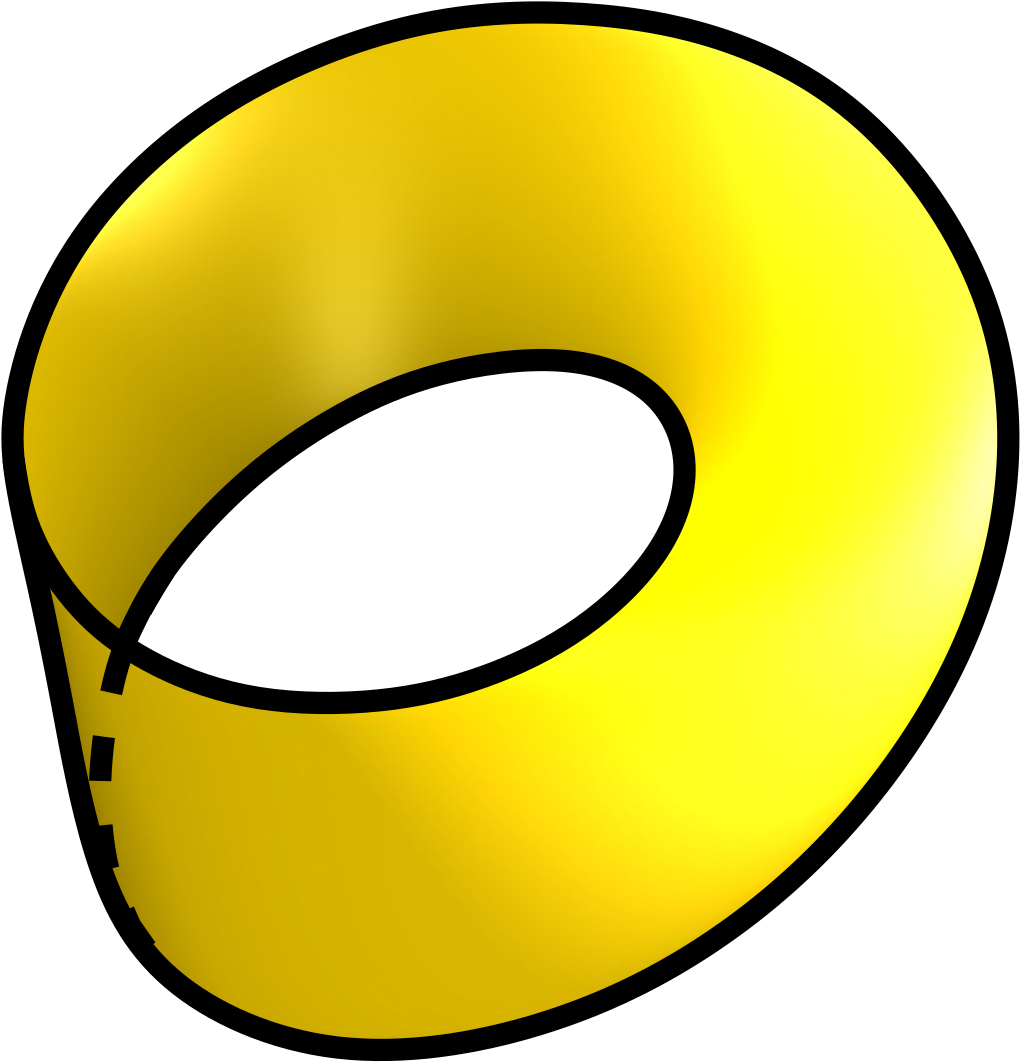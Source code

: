 <?xml version="1.0"?>
<!DOCTYPE ipe SYSTEM "ipe.dtd">
<ipe version="70218" creator="Ipe 7.2.28">
<info created="D:20130414173127" modified="D:20240326163052"/>
<bitmap id="1" width="504" height="555" BitsPerComponent="8" ColorSpace="DeviceRGB" Filter="DCTDecode" length="28995" encoding="base64">
/9j/4AAQSkZJRgABAQEAYABgAAD/4QA6RXhpZgAATU0AKgAAAAgAA1EQAAEAAAABAQAAAFER
AAQAAAABAAAAAFESAAQAAAABAAAAAAAAAAD/2wBDAAIBAQIBAQICAgICAgICAwUDAwMDAwYE
BAMFBwYHBwcGBwcICQsJCAgKCAcHCg0KCgsMDAwMBwkODw0MDgsMDAz/2wBDAQICAgMDAwYD
AwYMCAcIDAwMDAwMDAwMDAwMDAwMDAwMDAwMDAwMDAwMDAwMDAwMDAwMDAwMDAwMDAwMDAwM
DAz/wAARCAIrAfgDASIAAhEBAxEB/8QAHwAAAQUBAQEBAQEAAAAAAAAAAAECAwQFBgcICQoL
/8QAtRAAAgEDAwIEAwUFBAQAAAF9AQIDAAQRBRIhMUEGE1FhByJxFDKBkaEII0KxwRVS0fAk
M2JyggkKFhcYGRolJicoKSo0NTY3ODk6Q0RFRkdISUpTVFVWV1hZWmNkZWZnaGlqc3R1dnd4
eXqDhIWGh4iJipKTlJWWl5iZmqKjpKWmp6ipqrKztLW2t7i5usLDxMXGx8jJytLT1NXW19jZ
2uHi4+Tl5ufo6erx8vP09fb3+Pn6/8QAHwEAAwEBAQEBAQEBAQAAAAAAAAECAwQFBgcICQoL
/8QAtREAAgECBAQDBAcFBAQAAQJ3AAECAxEEBSExBhJBUQdhcRMiMoEIFEKRobHBCSMzUvAV
YnLRChYkNOEl8RcYGRomJygpKjU2Nzg5OkNERUZHSElKU1RVVldYWVpjZGVmZ2hpanN0dXZ3
eHl6goOEhYaHiImKkpOUlZaXmJmaoqOkpaanqKmqsrO0tba3uLm6wsPExcbHyMnK0tPU1dbX
2Nna4uPk5ebn6Onq8vP09fb3+Pn6/9oADAMBAAIRAxEAPwD9/KKKKACiiigAooooAKKKKACi
iigAooooAKKKKACiiigAooooAKKKKACiiigAooooAKKKKACiiigAooooAKKKKACiiigAoooo
AKKKKACiiigAooooAKKKKACiiigAooooAKKKKACiiigAooooAKKKKACiiigAooooAKKKKACi
iigAooooAKKKKACiiigAooooAKKKKACiiigAooooAKKKKACiiigAooooAKKKKACiiigAopGY
IpZiFA6k8AVgeIfip4d8LKxvtYsYmXqgkDv+Qya48dmOFwdN1sZVjTiuspKK+9tI0pUZ1Hy0
4tvyVzoKK8j8Q/tk+GNLDLaR3d84yBwI1J/HnH4VxWuftvX05K2GnWtuuer5kJ/l/Kvy3OfH
fgjLW4zxyqSXSmpT/GK5f/Jj28PwxmVbVUml52X56/gfSNBIAJJAAr5E1X9q3xTqbEi+aAEY
xEAg7egrn774w63qZzPf3Mh/2pGbtjua/M8z+ljw/SbWCwlWp/i5YL85P8D2aPAuLl/EnFfe
/wDI+0bjXLK0OJby1iJIHzyqvJ7cms+X4i6FEFLatYkOxUYlDcjtxXxifG17KcmZv5VIni27
c8zyH/gRr4rGfS6xbv8AVctiv8VRv8oxPQp8Ax+3W+5f8E+wz8VvD+6RRqUbNFnICOc49OOf
wqCD4xaDcKCtxcAH+9bSL/MV8lR+J7jjMrE/WrVv4lm4/eN+deBW+ltxE3+7wdFevO//AG9G
64Cof8/X+B9Y/wDC1NFxkXEx+kDn+lFv8VNGuLgRia4QkE7ntpFX88Yr5dtvEs3H7xvzrRtf
FU64xK5x71nD6W/EifvYSh90/wD5MifAdNbTf4f5H0unxI0SRZD9vjURfeLI6/zHP4Vag8Y6
TcEhNSsiQASDMoIz06mvnKy8a3SYHnPj61q2vjWSUASBJB/tAGvWwn0vMxT/ANpwFN/4ZSj+
fMedW4Mcfhkz6GgvIbn/AFUscmP7rA/yqSvBrTX7WYgtBEreqjaf0rZsfEEiYMF/fQHphZ2I
/IkjvX2WWfS3ymo0sbgZw/wyUvzUfzPJrcNVYbS/A9gorzax8b6vaHi/S4X0nhVv1XBrUsfi
jdoMXWnxS+ht5cH8mx/Ov07JfpB8F5hZPEOk30nFr8Y8y+9nnVMnxEdkn6P/ADsdrRXP2XxM
0m5ZVllls3btcRlB/wB9fd/Wty1vIb6ESQSxzRt0ZGDKfxFfq2VZ7luZQ9pl9eFVf3JKX32b
t8zgqUKlPScWiSiiivWMgooooAKKKKACiiigAooooAKKKKACiiigAooooAKKKKACiiigAooo
oAKKKKACiiigAooooAKKKKACiiigAooooAKKKKACiiigAoorG8Y/EPRfAFi1xq+o21kg6K7Z
dvoo5P4CufFYuhhqUq+JmoQjq3JpJLzb0RdOnKclGCu30Rs02adLaJnkdI0XksxwB+NfPfjz
9uWMeZB4a0t5W5Aubz5V+oQc/ma8X8a/FTxN8RJ2fVtVuZY2ORAjbIl9go4r8A4u+knwxlTl
Ry6+LqL+TSF/Ob3/AO3VJeZ9VgODsbXtKt+7Xnv93+dj6t8bftPeD/BDSRSakt9cx5BhtB5p
z6E/dH515J4w/bq1G9MkWiaXDZoeFlnPmSD3xwP514ULQLyetL5QUdOBX818T/SP4uzNuGDn
HDQfSmryt5zld3848p9jguD8BQs6ic357fcv1udL4q+NvinxoWF/q93JG3/LNW2J/wB8jArm
HuJZiTJI7k+pzS7B7imspWvw/Ms2x2YVXXx9adWb6zk5P722fS0cPSpR5aUVFeSsJk9e9OVu
xptFea0bJkoYj6U9XOOKgDEe4p6tnkHms5IaZYSQ1PFKfWqatn2NSxvzzWbRRfjlJ71YhnIx
zWfFJ75qxG5z61lJDRrW9weOau29yQetY8EvTmrkMnTmsJItM27e5PBzV+2ujxzWJazdOavQ
S9OeDWTZlUppo3rW9IxzWpZaiwxhjXN203StC1nPHNCkzy69BNHWWGrsuAWODWta34lAwea5
C0uDxzWrZXRGOTzWkK0ou6Z4OJwi3R0kd0R3pbdEt5N8DSWsh/jgcxt+lULW43qMnmrKP+de
/lnEOKwtRVKNRxktmm016Nao8mpR6M3tN8a6vpgUGeLUIgfuzrtkx/vL3+oroNN+JlhcsEu1
l0+QnH70ZjP/AAMcfniuGSU+tSrKGBBAINfv/CX0hOJsu5YVqyrwXSpq/lNWlf1cl5Hl18ro
T6Wflp/wPwPVIpknjV43V0YZDKcg06vLLB5dKm82xuJbNyckIcxt9VPB/nXRab8T3s1VdTtm
K5wZ7ZSygerL1H4Zr+nuEfH/AIezblpY++FqP+Z3g35TVrf9vqPqzxsRlFWGtP3l+P3f5HY0
VBpuq22sWqz2s8VxE3RkbI/+tU9fuVKrCpBVKbTi9U1qmu6Z5TTTswooorQQUUUUAFFFFABR
RRQAUUUUAFFFFABRRRQAUUUUAFFFFABRRRQAUUUUAFFFFABRRRQAUUUUAFFFZvinxfpngrSn
vtVvILK2j/ikbBY+gHUn2FY18RSoU5Vq0lGMVdtuyS7tvRIqEJSajFXbNKuf8e/FLQvhrp7X
Gr38UBAykKkNNL7KvU/yrxn4h/tVat4lZ7Xwtbtp1mcg3twmZpB6op4X6nJ+leUz6NJc3b3V
5PNeXUh3PLM5d2P1NfzHx99JjK8ucsJw7BYmqtOd3VNPy6z+Vl2kz7TKuDK1a1TFvkj2+1/w
Pz8j0D4hftg634nha28PWZ0a3fINxKQ9wR7Dov6mvI9TS61q+a71C6uL66f70kzl2P4mtiW2
WMEAAYqpMAM4HSv484s48z7iSt7XOMTKa6R2gvSKsl62v3Z+gYHLMLg48uHgl59X89zMNqqd
BjFRvGBnjpVyXH4VXk7V8fynocxXdcdOhqJhg+xqd+9RP0pcoKRCwweO9Mk7VI/UGo3+9ScR
3G0hcduaR27CmkgdalxGO8z2pwYHoeah8z2pQ49xWbiFywr+vFSK2fqKrK5+oqRH6c5FRKJS
Zbik/CrMT5FUEf8AOrEMnSsZRKL8MmMVdt5M96zYnzVq3krCUSkzVtpCDWhbyZAGayIJOhq/
ay8DmueSKsatvJ0z3q/bSdMn2rKt3/Wr1tJ07VByVoGxay9MmtO0mPFYlrJ05rRtZehqWzyK
9M37KfGOa0Yn3qCOtYVnL05rWs5eAM8GhSaPExFOzuXFbP1FSI/5ioMkVIrZGe9ejh67Rwyi
TpJ74NTJJ2qqrZ47ipFbsetfRYPHSj1MpQJrUSaddNc2UrWlw33nQDD/AO8Dwfxrp9C+JQDr
Dqsa254AuE5ic+46r+orllf1ODT8hwQwBBr9b4H8UM74dmv7Pq3p9acruD72W8X5xa877HFi
cJTrK1RfPqeoxyLNGroyujDIIOQRS15ppGrXnhmQNZSBoCcvbOcxt9O6n6ce1dt4a8YWniaN
hEWhuI/vwScOvv7j3Ff2r4f+LuT8TpYdP2OJtrTk9+7hLRTX3SXWKWp85i8uqUfeWse/+fb8
jVooor9XPPCiiigAooooAKKKKACiiigAooooAKKKKACiiigAooooAKKKKACiiigAooooAKCQ
ASSABWf4m8U2Hg/SZL7UbmO2t4u7Hlj2VR1JPoK8a8aePtb+KqyQRCbRtBfgxg7bi6H+2R91
T/dH4ntX51x/4nZNwlh+fHT5qsl7lOPxy8/7se8np2u9D08uyqti5e7pFbye3/Bfkjp/iP8A
tHWuiXEum+H4V1jU0yryg/6LbN/tMPvH2X868d1q0v8Axbqh1HXryXUbw/dD8RQj0Reiiuhh
0S20a2WKCNI0QcADFZ99IBn0r+BvEHxWz3iyo44yfs6Cfu0otqK7c3Wb83p2SP0nJ8sw2EX7
mN5dZPf5dl6GRNAkKkKAAKy71gMitG/nwCKxr2U5PNflvKfTxvbUp3T8nmqE79asXEnXmqcr
DnmmojIZT1qBzzUjn86ifGTRygQv901FJ2qZ1zkA1E4OAfSk4gQufm+lRM3UmpJMjNQyHoKl
xAazYye5qNm7mh26mo2f15NS4jTHFz2FG89wKiLk9OKTfz1qHEpMsK/PBxUiPz71VDn6inpJ
75FZSiMuRye9WI371Rjk6c5qeKTpzWUolJmjBJ05q1C/IPrWbDJgirkEmRWM4lpmnbSZwM1f
tpMEVk28hGOav28mQD6VzTiUma9u/A56Vft3/Wsq0k6Vft36c9K52iKkdDVtpOnvWhaydKyb
Z/0rQtn5HNQzy68DZtJOnNalnJ05rEtJOladpJ0qWzxcTA2UbcoPenKcH2qC1kyMZqatKU7M
8qS1sSA9xUinIqFD2p6kg16tCqZNdCZW7Gnq3Y1DnPSnq2eD1r2sNXaM5RJ1fsabLAXkWSN3
hmj5SRDtZfoaardjT1Yj6V7+Fxck1KLaad007NNbNNapro1qZuJ0/hb4hb3S01VkjnY7UnA2
xy+gP91v0NdZXlssSzxlWAKmtjwn41l0SRLS+d5rRiFjlPLQ+zHqR79RX9ceFnj03KGUcUz3
soV3om+kavRPtPZ/as/efhY7K071KC9V/l/l9x3VFIjrIispDKwyCOQR60tf1knfVHgBRRRT
AKKKKACiiigAooooAKKKKACiiigAooooAKKKKACiiigArm/HvxLs/BKJAqNfapcDMFnEfnb/
AGm/ur7mqnj34kPpN02laSiXOrMoZmcEw2in+JyP4sdF6n6VyOm6IunSSzzSyXd9cHdPcynd
JIf6AdgOBX4B4reNNHIlPLMmaqYraUt40vX+afaOy3l2ft5flfParX0j0XV/5L8+ncoPo154
n1Uapr84u7teYoVyILQeiL6+55NLqcqQqQoAArQv7oQxnnk1zWrahnIzX8IZtmOJx2KnjMZU
dSpN3lKTu2/62WyWi0PsMJTc2klZLZLZFHU7vrzWDf3PXmrWo3mc8isHUr7qOa8aep9XhKHK
rsr6hd8nBrIvLnk80+9vMk81mXE5JJqFE7XIJ5855qtJLmmySEk5PFRFiapRFzCs/pTGbHA6
0tNKeho5A5hjHANRueMetSMu76io3U9fShwHzEMh6+1V5CO/appcjg1WlbFS4gpEchqB2I+p
p8j9aheSocB3ELj6mk8z2qNm9CaYXAJ61nKIFgSDPcU9ZPeqol9yKeknvis5RKUi7HJU8Unv
mqCSdKsRS+9YyiUmaMMnTmrUEmMc1mwy9OatwyZ71jKJUWasEme9XrWXpWRbS9KvwSYIPrXN
OJaZsWsmCK0beToaxraTIHPNaVpJkDmuScS2ro1rZ8Y9qv2z9BnrWVbSdM1ft5OnqKykjgrQ
Ni0k6c1p2knTmsW1kxitO0k6VnI8bEQNuzk6c1cU5HuKy7OTpzWjG/ANQpWZ4taNnckqRTkZ
qOlU4PtXfRqGEkSo2OD0p2SKjp6Nng9a9SjVIaJFbI96erdjUQJByKeDkZr16FYzaJQSDTmA
kUgjINRK3Y08EjpXrU6qkrS6mbRp+DfFB8KutpOSdOc/Kf8An3J/9l9u1d/HIsqK6MGVhkEc
gj1ryxwJBggHNa3grxX/AMI5MtlcFjZTP8jluICe3P8AD/LNf054KeMsstqU+Hc+qXoStGlU
k/4b2VOb/ke0ZP4Phfu25fIzLLvaJ1qS97qu/n6/n6nfUUUV/ap80FFFFABRRRQAUUUUAFFF
FABRRRQAUUUUAFFFFABXHeP/ABtN5kmk6RIFvWGLi5Aytmp9PWQjoO3U0/x94zuIbkaVpLoL
tx/pNxkEWa/Tu57Dt1PbPO2tpFpluIogcZyzE5ZyepJ7k+tfzr4v+Lf9mxnk2TztW2nUX2P7
sf7/AHf2P8Xw+3l2Xp2q1V6L9X5dl19N4tN0qHRbQRRb2PV3dizyN3ZieSfc0l3dCFSSeaLu
8WFSSRmsDVdXLZG6v4hx2NdSTt/X9dz6fD4eVSV2N1bU9xbmub1K/JzzT9S1LORmsLUdQAyS
a8acrn1WDwnKiLUr7rhqwb+9znJp+paiGyc5rEvb4sTzWaieol0HXd2CTzVCa5yTzUVxdcnm
qz3HPWqUQJ2nJ9aTzM9Qared7/rT0k9yapRAnByM0vJ9TimI3bPBp4JBGOtHIAlRSZwcjk1M
3BNRyd/ejkArSnrVSZhzVufvVKc4zScQK8xHODiqsrEZ71NO3WqkshHWpcBpiNL6mm+d9Kje
QHrUZc8nJwKzcBqRYDk9DTlkx14qoJqkWbI61lKBSZcjl9asRS+9Z6SkfWp4pfesZRGmaUMv
TmrUEvSsyKXpzVqCXpzXPKBaZrW8nT1q/bS5xWPby9OavW83TmuecC0zZtZsYGa0rWXBHPWs
S2lzjnpWlaS5A56Vx1ImkWbdvJ0561oW0mcc9ax7SXIAzWhbSdPeuWSMqsLmxaydPatO0k6V
i20nQ1pWknTmspHkV6Zt2kvI5rTtpNy4NYdpL05rVs5enNYyZ4mIpl5G7GnVGDkA09WyPeta
VQ4GPRuxp2SKjp6tn6ivSo1CGiRWyPenAkGowSDmng5GRXp0apDRIDkZpyt2NRKxH0p9erRr
GbVySmyxLNGVYAg0K3Y06vQvGpFxlqmSnY6P4feLTG66ZeSlmP8Ax7u3Vv8AYz6jt7Cuxrya
6hMigqSrqcqw4KkdDXf+CPFH/CR6YRKQLy3+WYAYDejD2P8AOv7Q+j54qTzCmuFs3nevTV6U
29akFvFvrOC+coa7xk389m2B5f39NaPfyff5/mbVFFFf1KeGFFFFABRRRQAUUUUAFFFFABRR
RQAVznjvxk+jKthYlH1S6UlSRuW2X/nowz+Q7n2zWh4s8TxeFtLMzqZZ5T5dvCPvTSEcD6dy
ewya8/UvA01xdSia9ujvnl7E9lHoo6AV+J+MXibDh3B/UcHP/aai3/ki/tf4ntH5yeyT9XLc
F7WXtJrRfi/8u/3Dra2j0yBkQs7yMZJZGOXlcnJYnuSaqX+qLADyCao6r4hVAyoQMd/Wud1D
XC5J3V/AOYZnUxE3KT3/AKuz7XC5fKbvI0NT1ovn5jWBf6pkk7jzVW+1bOfmrFv9W688V5Mp
tn0uGwSgtSxqOp4zzk1gajqRYnLGor/VevPBrEvtRyW5pKJ6KVtESX2odeayrq9znmoru/yT
zWdcXmSeatRE5Fma7yetQm4z3NUnus96atxnvVqIuY0Umz3qaKTOKzops45q3A+cc01EV2Xo
2zU69RVaBs4qxHzinyBce44BqGXv9KnblTUMvTNHIFyncHrVG4brzV25JGazrpuvNJxC7Ktw
/XmqcsnWprmTrzVGeXrUuA1IJJffFRGXGelRyTe9RGb3qHAaZZEw9qUSkHjpVUTe9OWU+uaz
lApMuxzVPHJjHNUEkB74NSxzEHmsJQKUjSilx3q3DLyOay4pd2OeaswTEECuecCkzXgm96vW
03TmsaCbpzV63m6c1zTgWmbdrNgjmtG0mwRz1rDtpunPNaNrPkDmuOpA0TN+0m5HPWtO2k6c
9awLSbIHPIrVs5sgDNcNSJbV0bVtL0NaNrL0rGtpehrRtZenPIrmkefXpm3aS9K1LOXpyawr
SU8YNallL07A1zSZ4mIpm3C+5fcVICQciqtnLnAJqzUQnZnkTjqSA5GaMkUwEg08HIzXdSqG
TRIpyKVWwfaowSDmng5GRXpUapDViTOelOVscHpUatjg9DTq9OjVIkiSnK3Y1GjdjTq9OlVI
auSUumapJ4e1aK8j3FUOJEBx5i9x/X60xW7GiVQw56GvRwuOxODxFLH4KbhWpSUoSXSS1Xy6
NbNXT0ZDipJxkrpnqNjex6lZxXELb4plDKfUGpa4r4Za8be5k0yVjtfMkH/sy/1/Ou1r/Trw
442w/FeQ0M3oq0pLlnH+SpHSUfS+se8XF9T43GYZ0Krpv5egUUUV9ycoUUUUAFFFFABRRRQA
Uy6uo7G2kmmdY4olLuzHAUAcmn1w3xP8RrczjTlYC1t8S3jY4c9Vi9+xI+g718rxpxXheHMo
q5ri3pBe6v5pP4Yr1e/ZXfQ6cJhpV6qpxMjW/ELa1qL6lOxWFQVtI2GPLjP8RH95sZPtgVyW
veK/MYqpAWszxb41+0SsqvhF4Arj7/xHvJO7Nf5i8S8TYzO8fVx+MlzTm7v/ACXZJWSXRJI/
U8syZU4JzVuyN6/1wsSS1ZF5rQ5+bJrDutdLE/NxWdc6xnPNeCk2fQQpRitEa97rPXmsi+1Y
nPJrNutWJzyazbvUic81ooluRcvdSznnrWVeahnPNVbrUc55rOub7Oea1UCWyzc3uSeapTXf
J5qrPedearSXWT1q1ARdN179aclxk9azBdZJOaliuPc1agDZrwTZxzV62kzise2m6c1o2knS
qUBcxrW7dKuRdqoWrdKvQnofWnyC5iWoJvu1PUE33aPZhzFG6brWZdvjNaN42Aayb1+tDgHM
UbqTGeaz55eTzVi8lxnms24m681LpjUgkm5PNRNN71DLNyahM/vUOA0y2Jueop6ze9URP7mn
rP71nKmNM0Emzjmpo5ux6VnJNU8c/vWMqZSZoxykc5OKtQzA4GeazIpunNWIpsciuecC1I1o
Jjxk1et5sY5rGgn3Ac81dt58EZJrkqUy0zbtp+nNaVrPjBzWDbT9ORWjaT9Oa4qkDSLOgtJ8
Ec8GtSznwRXP2k5wPUVqWc/TnivPrQNos6G2m4BrRtZegzWJZTcVpWsnQZrgmjKtC6Nu1l6V
qWcvTvWHaSdOcZrTs5c455Nck2eNiKZvWUvQ1oI+QPesezl6VpwtuQe1c0pWZ4VeFmT0qsR9
KajZ4PWlropVDmkiSlVsH2pitjg9KdXo0qpDRJnPSnI3Y1GrY4PSnV6VGqQ0SU9GzwetRq2R
juKXJFenRqkSRJS7jjFIpyM0V6dKdyGhkhaGWKePAlgcSIcZwQcivUdE1VNa0qC5jIxKuSP7
p7j868xIyCD0NdB8MtaNnqMunSMAk+ZIR33D7w/Ec+2D61++/R141eTcSvJ8RK1DG6Lsq0V7
j8udXg+75F0PLzbDe1o+0W8fy6/5/edxRRRX+gh8oFFFFABRRRQAUUUUAZ/inXl8N6HPdFQ8
igLEn99ycKPpnr7ZNfPXxB8c/Zg8Al8yQsXmk7yuTyfz/Suv/aA+JCWd3JDHKTFZAxooPDSk
fM31UHaPq1fN/iHxS97cOxcnJr/P36Q/H7znO3k2ElehhW07bSqfaf8A278K80+5+l8J5OoU
vrVVavY1tT8StPIxLHFZNxrRYn5qwrjVixPJqrLqZ556V/P0IH2rZtz6vnvxVSfVCe9Y8uok
55qtLqJ55rojAls059S4PNUbnUCc81QmvzzzVSe+681tGBNy5cX3XmqM9715qrNedeaqTXfv
mtIwE5FqW75PNQNddeapyXPvUbXIz1rVQJbL6XHvU8M/TmspLgk1Zt5jnqKtQEblpNyOa1bK
Ucc1gWcg45rYsJBwfWrVMLm5ZvwMVpQHgcVlWMgwK1Ld+BVKAuYmqC4zg8VY3HHXiq9y/Bo5
A5jMvWwD1rGv5MZzWvfyYBrC1GbryOKPZhzGZeygE+1ZdzNyeeauX04yaybqYc1LphzIbLNy
eahaf3wahlmGTg1C0xyeRUumNMuCf3p6T+9Z4n69RT1n96zdIaZpJP71PHP05rLSf9amjuOn
NYyplKRrRT9Oaswz9DmsiK46c1ahuOnNc06Zaka8M3OQeauW8+cc81jw3Gcc1cgm6EHmuSpT
LTNu2uOntWlaT9Oawbe4zjBrRtJ+lcFWmaxZ0FnP05rVspucetc9Zz9Oa1rKbpXm1om0WdFY
T9K1rWToM1z1jNyOa2bSXKjnmvKrKxo1dG3aSZx15rUtJOnWsO0k6e9atnJ0IrgqM8vEQNyy
k6VrWb5AHasKzfpzWvZP05riqSPAxUC9T1bP1FMoyRTp1DziSnI3Y01TkUV30qhMkSU9Gzwe
1Rqcj3pckV6dGoQ0Sg4OaeDkZqMHIzTkODj1r06NQgepwfY0+o6epyK9ahMhocAScUwzyWNz
DcxErLbuHGPY9Pxp6feFLIgdSDXoRlVg41qEuWcGpRa3UotNNejSZFls9j1Gxu0v7KGePJSZ
A6/QjNS1y/ws1IzaRNZsoBsnwuO6tkj9c11Ff6p8E8S0+IMiwucU9PbQTa7S2nH/ALdkmvkf
EYmi6VWVN9P6QUUUV9SYBRRRQAVmeMfEcfhTw5dXz7S0S4jUnG9zwo6+vX2zWnXh/wC2F8Rl
0LTIdNjkAcJ5rAN0ZsgZ+g3H/gQr4PxL4tXDfDeKzVP34x5Yec5e7H7m7vyTPSyjAvGYuFDo
3r6Lc8I+LPj19Y1aVRM8qoSNzHJck5LH1JOT+NefXWplieah1XVWuZ2csSSazJrk+pr/AC4T
lOTqVHeTd23u292ftsYKEVCOyLsuoE96ge/PrVCW5I71A93710wiS2aEl96GoJL33qg9571B
Jd+9dEYEtl2W996rTXme9VJLr3qvJdehzW0YEtlqW665NVpbonIFV5J+5NQSXOOAa2jATZZe
c85OKj88DoSaqPck9DTfOzzmtYwJcjQS55GDirVvcEkVkRzgdKtW1xyMGrUBNnQWUx45xW1Y
SdOa5mxuORzW3p0/TmrUBXOnsHGBWtbMMCuf0+bpitm1lGBzVKArmhv496rXL4Bp3m8dar3U
vBp+zDmM7UJAAeRisDUpRz0/OtfUpuvIrndUn680/ZhzGXqEw5HFZF3OMmrWo3HJ5rHu7nrk
0nSDmEmnHPNQmc84NV5rrk81A11jPNS6YKRfFye+actyO9Zwuge9OW696h0hpmok/oalS4x1
rKS5Hripo7r3zWcqRSka0dz05q1Dc+9Y0dyD3wasxXPviuadEtSNyC5561dt7jOOawYLr35q
9bXPTmuKrSNIyN62nxg5rStJ+RzWBa3Gcc1pWk/QZ4rzq1M1izobKfpzWxYzZwK5uyn6c1s2
E3TmvJrwN4M6Oxm6HJrbsJMgcjiubsJOgrd01845HNeLiInTBm7aP0Gelalm54PFY1ox4zzW
rZtwCK8qqzhxETasn6c8Vr2LdKxLJsY9K2LEnivPqyPAxUTURsgCnVGpyoNSKcj3rKnM8loV
SQafUdOQ9q7qUyB6nBzT6jp6HtXpUZkND0ODjsadUdSKcgV6tCZEkSKcgU5DyRUaHqKen3hX
sYeRnIkT7wp9MT7wqVOpPpXv4WPMZSZe8EXn9neLoQWKpdo0LDHBPUfqMfjXoleVXUrWey5R
QXtmEqg9CVOf6V6lbXCXdvHLGwZJVDqR0IIyDX9s/RizlzynF5NN60KinH/BVV7L/t+M3/28
fOZ1T9+NRdVb7v8Ahx9FFFf06eKFFFFACM4RSzEKqjJJ4Ar4V/af+In/AAl/xAvnikZoRIdm
f7o4X/x0CvsP40eJ18I/DHWL0sqsIDEuTjl/lz+Gc/hX55eItTbU9SmnY5MjE1/G30quIm54
LIYPTWrJffCH/t5+hcD4P+Jin/hX5v8AQozzcdaqzTU+aTmqk0nXmv5Hpo++bGyzVVmm680s
0vvVSaXrzXbTiZtjnuT61BJc1DNLjPPNV5JsdTmuuEDNssyTk5ycVBJc4zzVeS5PTNQvP6mu
iMCXInkuCe9QPOO5zUElx71C9x71rGBNyy1x78Uzz/cVUe496Ybg9iTWsYCcjQS49+lW7e55
61jJccjmrNvc8jmtFTJbOjsbnkc1t6bc9Oa5OyuunNbmm3fTmtFTE2dfp1z0Oea2rS4yBzXK
6dd9MnFbVndjA55q1SFzG2J/l61Wu5+DzUAvBt61Xu7vg1apC5ipqdxweTXOarcdeeK09Tu+
CM4rm9Wu/vc9KpURcxm6jc4J5rFvLrk81Y1O75POaw769AJ5pqgHOST3fPWq7XmO9Z9zqSpk
lgPxqk+tI8ojRt8jHAVeWP4VUcJKTskJ1F1Nz7bjuaVb3HcCrXhL4PeOvH+w6J4O8Takkn3X
i0+UIf8AgRAX9a9E8O/8E9fjT4kWNl8HvYLIet7eww7eM5I3Ej06da+gwXBOdYxJ4bCVJJ9V
CVvvtY5amZYan8dRL5o81S/GevSpo9QGBzXt+lf8Eqfi9eLC0/8AwjFl5hxIH1FnaIZ6/KhB
9eDW0P8Agkh8SlPGueEiP+u03/xuvaj4ScVTV1gp/Oy/NnM8/wACv+XiPn6K/B71agvhxg17
lf8A/BKL4pWXlfZ9Q8K3e7O/F3LHs/OPmue1r/gnb8ZfDoZh4ds9RVc4NnqETkgH0Yqea4cX
4U8U0U3PA1H6Lm/K5pTz3Ay0VVffb8zzmC8Bxg4zV+2u+RzUfij4PeO/h4GbXPB/iLTo05aR
7J2jA9dygrj8axNP16OVtocBl4I6EV8LmWR4zBy5MVSlB9pRa/NI9SjiadRXhJP0Z2Nnd5xz
WrZ3G7HNcnY6gGxg8Vt6feZxzXzWIoNHXCR1FjPkg5rb0+XOOetcvp8+cc9a3tNmzjv+NeFi
aZ1QZ0+nydK3tMcHA6VzemvnFdDpZyAa+exSOumb1mefatay6isizySK17LqDXiVmcuJRrWX
3R6mtiy9RWRYjG32rYsQeB6V5dWR8/imaScIB6U5Tg+1NT7opawhI8lklFIhyMelLXdSmRJE
gOQDSg4INMQ9RTq9KjMiSJKch6imIcr9Kcpwwr1aEjOWxIn3hUi9RUY6ipF5YV7mFeqM5bEq
fe+lSxjOPeoo+5qeIe1fWZdC7RhNjpIvNiYHoa7XwDcm58J2gJUtCpiOBgDaSB+gFciiZGMZ
rf8AhncYgv7Yg5hmEg9MMv8Aipr+k/APFvB8VKi37telOPrKLU190VP7zyM0jzUG+zX+R09F
FFf22fNBRRRQB4Z+3h4pOkfDeysUZQ97cFzzzhVx0/4F+n1r4vuWyxr6P/4KDeIDP4y0vT1Y
7ba2DsPcsT6+mOwr5snbk1/mt475q8dxvjNbqly01/27FX/8mcj9j4Xoeyyyn/eu/vf+VivO
/WqU79aszt1qjcP1r8rpxPckyGeTrzVOeTrUs79eapzP1rtpxMpMZLJnPoKqTS5PWnyvjJzz
VSWQ8nNd1OJnJiST44HFQyT+9Rzy4zzVaWeuuECGyaS4681C9x71BJP71BJP71tGmQ2WGn96
Ybj3qq8/qajNwexPNbxpkuRfS496sQXQGOayVuCTycVLDcgEc5NaxpktnQ2d3yMGtrT7s8ZO
K5O1u8Ec4rVsr4DGTWsaZLkdpp16BgEmtqzvgAOa4qy1MLjnArSg1oKBlsVrGkJyOuF/gZLA
Cqt3qQwctXOTeJUiQkuBWBr3xIt7LCmUF3OFUcsx9AO5renhpSdkiHNLU6bVdWUZyQcVyuue
IooQxZ1UD1NekfCP9i/4p/H8x3EWlDwtosp/4/tXVomdcdUh++344HvX1T8Hf+CW3w98AmK7
8R/a/GupryWvzstVP+zCvBH+8Wr9Q4a8IM+zZKo6fsqb+1PT7l8T+63meLjeIMLQur8z7L/P
Y+APB/hTxJ8YNVNl4U0HVdeuP4vskBaNP95/ur+JFe7fDX/gk38RfGpWbxNqmkeFLVsHy1Y3
tyR9FIQH/gRr9FdD8P2HhnTo7PTbK0sLSIYSG3iWKNR7BQBVuv3LIvAfJMKlPMJyrS7fDH7l
r/5MfM4rijEz0pJRX3v+vkfLnw6/4JJ/DHwmI5dafWvFN0nLG7uTDCx/65x449iTXungb9n/
AMD/AA0jRdB8J6BpZjGFeCyjEg/4GRu/Wuvor9WyzhnKcuSWBw0Ieair/fu/vPDr42vW/iTb
+YKoRQFAAHQDgCiiivcOUKKKKACiiigAZQ6kEAg9Qelef/Ev9lj4f/FuN/7c8LaVPO//AC8x
RCC4B9RImG/M16BRXLjMDh8VTdHFU4zi+kkmvuZpTqzpvmg2n5HxX8YP+CVs2mxTXvgHW3mK
5ZdM1Mjn/ZSYD/0IfjXzX4l8Ka98L9dOl+JNJvtGvgThLhCFkHqjfdYe4Jr9aK574l/Cnw/8
XvDsmleIdMttStHB2+Yvzwtj7yN1VvcV+E8bfR+yXNISrZT/ALPW7LWm35rePrHRfys+ny3i
vE0Go1/fj+P39fn95+ZOkXokAwRzXTaVNnFdH+0p+yLq37NV3/adnNLq3hOeTYlyV/e2RPRJ
ccY7Bxwe+DXHaBdiUKQQc1/DPGPCmY5DjZYDMqbhNfc10aezT7r8z9My7HUsVTVWi7pnaaU2
cV0mkDOB61zGjNkLXVaOhwPavzLGux7NI3LEdPetixXpWXYp0rZsUPGRXzleRyYqRp2KdOK2
LFTxx1rMsU6ZrYs0wM15NaZ87ipFscAD0ooU5AorKDPMFU4Ip9R1IDkCu2lIUthQcEGn1HUg
OQK9KjIgdGeop4OCD6VGn3hT69fDszZKOoqRPvCo15YVLH3NfQ4KN2jKTJYx+tWYR0NQRDp1
4q1Cv6V97lFC7Ry1GTwpWl4FkMHie6i4xNbh+2flbH/s3rVKBParGgO1v41tAocrNFIjYxgc
BsnPuO3rX7lwAnhc/wAuxK0tVUf/AAYnT/8AbjzcT71KcfL8tf0O1ooor+6z5gKKKKAPh39t
jV/7S+OeooC2LZI4uVC9EX8xnPNeLzng+9enftW3Mk/xz8ReY7OUuWUZ7KOg/AV5dcNiv8pO
OsQ6/E+Y1pda9X/0uR+55ZDkwVGK/lj+SKty/WqFw/XmrVy3XmqNw/WvBpo6pPUrXD9apTP2
zU878mqcz8E+td9KJk2QzyZJFVJ5OvNSzP1Pc1Snk681304mbZFPJ1qnPL15qSeTrVOeTqfS
u2nAzbEkn9TUL3GeBUcsnU54qu8x9cV1wpmbZM83qaYZ/Qc1XecDvUL3J9cVvGmQ5Fzzx65q
RLv0NZZuvej7ZjuDW0aRLkbsF9gjmrttqgXHNcsNSCdTTJ/ESwKSWAArphQbIczuE8QLEvLC
qmpfECKwABfLMcADkk+laP7O/wCzL4+/aw1kQeF9OeDSY323Gr3YaOzg9QGx87f7K5/Cv0Z/
Zb/4Jw+Bf2ckg1G5gHijxSgy2p38YZYW7+TGcqg9+W96/T+DfCzNM8tW5fZ0f55Lf/Ct5fgv
M8XMc7oYb3b3l2X69j5A/Z9/YH+JP7RMkV7qUUngrw1IA4ur6Im6uFP/ADzhyDyO74H1r7g+
Af7Cnw8/Z9ihn0/SE1bWkwW1XUgLi5Leq5G2P6KBXsYGAABgCiv6h4W8N8lyNKdCnz1V9uWr
+S2j8tfNnxWOzjE4l2k7Lsv61CiiivvTygooooAKKKKACiiigAooooAKKKKACiiigAooooAr
a1otp4j0m5sL+2hu7K7jMU0MqhkkUjBBBr4O/aV/Z1k/Z58eRtYLK/hjVmLWTsdxt36tCx9u
oJ6j3Br76rlfjV8MLb4v/DfU9DuFQSXEZa2kIyYJl5Rx9D+hNfmHiv4eYfivJp4flSxEE3Sl
1Uv5W/5ZbPs7Poe1kWbTwOJU7+49JLy7+qPhnw8RIqntiuy0aL5QcVx/huxuNOuZrO6jaK6s
5WgmQ9UdSQR+Yru9ItyI14Nf5O5xTnRqypVFaUW00+jWjR+6UZJwUlsathHwPetqxi6cdaz7
CEnHFbVjDjHHWvkcRUPMxdQvWMXT3rVgXag96qWUPT3q8OOB0FeTUndnz2IndjkPUU6mJ94U
+nBnKFPTpTKdH3rspMB1PT7oplPTpXp0WZjk+8KkXqKYn3vpUife+le1hkZt6EiDnPpU0Yzj
3qKMcfWp4x+lfWZdSu0YTZNCO9W4E6cdKrwr0q5bp0r9OyLC3a0OKrItW6dKIWit/FekPLKY
8zMqc8OxjYBf8+lS26dPSmvbiXxFpRYAlLjcP++TX7Pk1B0q+DqpbV6D/wDKsDgk7qS8n+R2
lFFFf20fNBRRRQB+f/7VUhb46+JCR1u2H5cV5fdN15r1X9rmzFl8d/ECqjoHn8z5up3AMT9M
mvJ7pjzX+UPGVKVPiPMIS3Ver/6ckfumXSvhKTX8sfyRSuW681QuX61buW69azrl+teTSiby
ZWuH689ap3D9s1Ynfr7VRnc816NKJlJkFxJ1qjcSdanuJOvNULiXrzXfTiZyZFPJ15qlPJk4
qW4kwDzVOaTH1Nd9KBlJkc0mfoKqTTYzzUk8uKpTy9ea7acDJsJLjtmoJLn3qGebrzVSa5Iz
zXZCkZuRbku8d6ry6gFyc1QnvDg811vwF/Z88XftO+OYtB8Kae91KSDc3T5W2sk7vI/QD0HU
9q9TL8srYqtHD4eDlOTskldswq1404uU3ZI5yzku9d1S3sNPtri+vryQRQwQIZJJXJwFVRyT
X3Z+xr/wSGl1JbTxJ8Wg6KcSQeHYn6jqPtDj/wBAX8T2r6P/AGNf+CffhH9krSEu0jj1zxbO
mLnVp4xuTPVIVP8Aq0/U9z2r32v6i4F8HcPg1HGZ0lOpuobxj6/zPy+H1Picz4hnUvTw+i79
X6dvzKXh7w5p/hLRrfTtLsrXT7C0QRw29vGI441HYKOBV2iiv3SMVFKMVZI+ZbvqwoooqhBR
RRQAUUUUAFFFFABRRRQAUUUUAFFFFABRRRQAUUUUAFFFFAHyR+0h4ITwx8fL6aFSsOtRJfY7
bzlH/Vc/jVPS7Q7V4r0v9r3S0k8WeGrkEeY0FxERjkgNGR/M/nXE6VZHA4Nf5JfSHy6nlvHW
YUKStGUlNf8AcSMZv8ZM/bOH8W55TSk3rZr7nb9CzYWnA4rYsrbBBxxUdlacDitS0t9oGR0r
+fa9YyxNe5Lbx7FBqSjpwKK407s81u4q9RT6YvUU+toGQU6PvTadH3NdtIB1PX7oplSDgAel
eph4mbY5B1NSxjj60xRgAd6ljXp7V9Fgqd2jKTJIx09qsRL04qKJelWYV796+6yrD3aOWpIm
hXpV23Sq8CdMVdt06V+u8P4PVaHBVkWbdehxTXkEfiHSweN0+P8Ax01NAvT3qpeWwvPFWjJ5
piKXBkAAzv2ox21+t4fD2lhIrd16C/8AKsDiT+J+T/Jna0UUV/YB88FFFFAHxB+3dpjWPx0v
ZSCFu7aCYEknPyBO/wDudq8Hu26819Tf8FFtCMXizw/qAUBbyylgJ9WjcMB9cSH8q+Vr0lWI
PBFf5meMWWvBca5hSa+KfOv+34qX5tn7Nw9W9pltKXZW+52KF0/Ws+5fk81bun64rPuH6+9f
B0YnqSZVuXwMdzVG5frzVi5k5PtVC5kPPNenSiYtla5l681RuJOT7VPcycmqFzJ1A6mvQpQM
pMhnkyST2qnPLjJz1qWeTr6CqNxN15r0KcDKTI55evNUribrzT7ibrzVC4n68130qZi2NuJ8
Z5qhc3OMnNLdXIGTkDFfS/8AwT//AOCdmoftU6iniPxH9p0vwNaSDDAbZdWYHlIyeidi/wCA
56fT8PcPYzNsXHB4KHNJ/cl1bfRL+tTixeLp0KbqVHZI5L9i/wDYT8TftheJVnRZtI8IWcmL
3VXjOJMEZihz958d+i9/Sv1q+B/wI8Mfs8eBLbw94W02KwsYAC7gAy3L45kkbqzH1Nb/AIS8
I6Z4D8OWmkaNY22m6bYxiKC3gQIkagdAB/PvWjX9lcE8BYHh6heC56zXvTa/CPZfi+vl+eZl
mtTFy10itl/n5hRRRX3h5YUUUUAFFFFABRRRQAUUUUAFFFFABRRRQAUUUUAFFFFABRRRQAUU
UUAFFFFAHkH7UkbXN74fQOu1fPYpxnPyAH19a4jTbHCjiu0+O8w1Tx3bQKSwsrYAjsGYk/yA
rDs7MRqCR0r/ACG+kznMMX4h5g6buoOEPnCnGL+5po/UsnqOlltKD7N/e2/yC1tQoGR0q0AA
MCgDAwBgCiv56lJtmkpNhRRRVJEt6Cp94U+moOpp1dFNGYU9RhR700DJAp9ehRiKTFUZP0qR
Rk4pqDAz61IgwPc17WFpGcmPQZOfSpo16D1pka9B6VNGufxr63L8Pdo55yJYlz+NWYVPFRRL
3xVqFOlfo2T4TVHJUkTQL0q7AvSq0C9OKuQjGK/YchwyVjz6sizCMVSt1Fx490tSkTiISyfM
eVwhGR7/ADY+hq6p2giqfhtBd/EQsVyLazcg7QcFnUde3AP1/Cv0jAQ9pmuXYZfarQf/AIBe
o/8A0k5W7QnLyf46HZ0UUV/Vx4IUUUUAeA/8FFNF8z4N6brIXjRNWhMrf3YpgYGP0BdD+FfE
+vQm2uXUjBBxX6O/tM+Am+J37P3jDQkAabUNLmWH/rqq70P13qtfmtpmuDxd4J07U+ks0QWc
d1lX5XB98jP41/Dv0nskdDPcLmsVpVhyP/FBu34NfcfpfBWJ5sLOg/su/wAn/wAMZ92/Ws65
fGT6Vcu35NZt0/GPWv54oRPrZMqXL4BrOuZOtW7uTrWbdS9ea9SlExkytcycn2qhPJ1PrU91
J2z1qjcS9T6V6VKBjJkNxLjPNZ9zN15qa5m681nXU/XmvRpQMZMjuZuvIrNu7oAHJqS7ucZ9
q+jf+Cd/7Bd3+1V4uTX/ABBbzW/gLSpSJnDbG1OVf+WKf7I/ibt06nj6nh7IMXm2MhgsHG85
fcl1bfRLqcOLxcKFN1KjskbX/BOL/gnjL+0jqUPjLxdC8Pgiym/cW5yr6xIp5X2iB6n+LoO9
fqbomh2fhrSLfT9OtbexsbRBFDBAgSOJR0VVHAFJoGgWXhbRbXTdNtYLGwso1hgghQJHEijA
UAdABVuv7b4O4OwfD+CWHoK838c+sn+iXRfrdn5vmOYVMXU55bdF2CiiivrjzwooooAKKKKA
CiiigAooooAKKKKACiiigAooooAKKKKACiiigAooooAKKKKACkZgilmICqMkngClrm/ihr/9
keHXgRis97mNcHBVf4j+XH4187xdxNhOHsmxOdY52p0IOT87LSK85O0V5tG+GoSrVY0o7tnm
WsXh17xJfX7FmW4lOwng7Bwv6AUzpwKRVCKAAABS1/hrnmb4jNcwr5linepWnKcvWTbf4s/T
IxUYqK2SsvkFFFFeZFDCiinIO57VrFEyY4DAxRRSqMn2rspQJHIMc+tOUZPtSD0FSKMADvXr
YeiRJiqMn2qVBnn0pqL0AqaNe/YV9JgsNexjKQ6NegqeNc/jTI17VPEtfb5ZhNjmnIliXoas
wr0qKJenvVmIdK/Ssow1rHHUkTwjpxVmLt9KgiGPwqeM4xmv1HKYqKTOKbJXcBCah+HKi58R
azcEf6vyoAePRmPv3FNvJhHAxz0FWvhLET4cuLkqQby7lkB9QDsH4fLX3nAsfrnGGFgtqMKl
R/cqa/8ATj+458R7uGk+9l+v6HUUUUV/Ux4QUUUUAIyh1KsAVYYI9a/Je/0tfhl+0F8Rfh+5
IjsdWnnsVPZWPmBR9Y2U/hX601+YP/BWXw1P8L/2ydI8T2oEKeIdNinDAfemgYxvn/gPl/nX
4L9IbIFmHDcayXvUppp9k9Pz5T6nhPF+yxjj0kvy/pnB3+Udh6Gsu7fk1q6lew6va2+oW+BB
ep5gA/gb+JfwP6YrEvHxnNfwrh4u2p+myZSu5OvNZl1J15q5eSday7uTqM9a9ejAxkytcS9T
nrVC6l684qxdS4zWbdzdeea9SjAwkyvdTdeazLy4xnmp7yfGea1fhB8Itc+P/wATdM8KeHrc
z6jqcm3cc7LeMctI57Ko5Jr28vwVXEVY0KMXKUmkkt23sjlq1Iwi5Sdkjuv2Kf2QdV/bA+Ki
aegntPDWmMsur34BAjTP+qQ4wZG7DsMmv2M8B+BdJ+GfhGw0LQ7GDTtK0yIQ28EKhVRQPbqT
1J7muX/Zn/Z40T9mH4S6d4W0SPctsoe7umAEl7OQN8re5PQdhgdq7+v7d8PeB6PD2BSmk680
nOXb+6vJfi9e1vzbNszli6unwrZfqFFFFfoJ5IUUUUAFFFFABRRRQAUUUUAFFFFABRRRQAUU
UUAFFFFABRRRQAUUUUAFFFFABRRRQAkkixIzMwVVGSScACvIvGviI+JddkmUkwR/JCD/AHR3
/HrXT/FLxeEibTLdwXf/AF7A9B/drgq/zh+l34wQzHErgvKZ3pUZc1eSekqi2p+ahvL+/ZaO
B9hkGXuEfrE1q9vTv8/y9Qooor+HUj6QKKKVVJ+laxiJsFUt9Kf04FHTgUoBJwK6qdNkAASc
CngYGKAMCnquOTXp0KFyWwRcckc1Ii45I5NIq9zUiL3Ne/hMNqZSkORO3c1Mi98cCmovbual
RfyFfWYDC7GE5D417VYjXp71HGvT3qZB1NfcZbh7WOWbJYx+tTx96ijGCBUydDX3uWwSsc02
ToeSKkVwBg54qFW6EU4yYHpX2GHxKhG5zuNyj4o1D7DpM8nUohOPXiux8FaUdE8JadakEPFA
u/PXcRlv1JrgNfhbWtS0/TkBJvLlEbBxhAdzH/vkGvUq/WvAXDPFYzMc4ktE4UYv0TnP/wBK
h9xx5pLlpwp97v8ARfqFFFFf0oeIFFFFABXxV/wW1+Hjav8AA/wz4oijUv4e1byJnxyIp02/
lvVPzr7Vrx/9vn4a/wDC1/2QfHelJDJPcx6a99bJGcMZYCJkA5HUpjBODnB4r5jjPLP7QyPF
YW13KDa9VqvxSO3Lq3ssTTn2a/yPyu+FPigT6c2mzu5ilO6LBHyyYwOvY9D+HpW1qiPazPHI
pR0O1geoNeV+CdSKiNgea9XhmHijRRKnmPqMAAZRlzOmMZHoVHX257V/m3mWG9jXc1s9/U/Y
aM+aNjDvJOvasy6kyTzVy8kxnmsu7kxnnpW1CApMq3cvXnpWVeT4zzVu8m681kX9xgHmvXoU
znmyrdyvLIscatJI52qqjLMT0AA6mv1h/wCCZ37Fcf7NPwyGva3bo3jPxLEstyWALWEBAKW4
9D3b1PHYV8s/8El/2Qx8YPiNJ4+16zZ/D3heYCwSVPkvbwc556rGMH03EDsa/UWv6p8F+B1S
pLPsZH3paU0+i2cvnsvK76o+G4jzPml9VpvRb/5BRRRX9CnyYUUUUAFFFFABRRRQAUUUUAFF
FFABRRRQAUUUUAFFFFABRRRQAUUUUAFFFFABRRRQAVz/AI88aJ4ZsvKiIa8mHyDqEH940/xn
42g8MWpRCst44+SPP3fc+gry6+vptSu3nnkaSWQ5ZjX8i/SM+kNR4Zw9Th3h+opY+atKS1VB
P/3I18K+z8T6J+/k+Uus1Wqr3V+P/AI5ZWnlZ3Yu7nLE8kmm0UoQntiv8v5udSTnN3b1be7f
dn2l0hKUAnoKcEHfmlq40mJyECY680tKAT0FOCY68muunQZLY0KT7CngY4FKAT0pyqB7mvRo
4YhyBVxyetPVc8mhU7mpFXPJ6V7eGwxnKQKueT0qVFxyRyaRFzyelSIO5r6LCYYylIci447m
pUXoOwpiDvUqDjPrX1OCoWsYSY9B1NTLwoqNeFFSDoK+rwUUrGEmSqfmFSKcH2NRA5GacH9a
+nw1ayMGiYPjoRTJpsKTk0wyDtVXULoRQsxIAAozLN40KEpt7IIU7ssfD+0Or/ECW4IJj0y3
ODjjfIcfmFU/nXolcl8G9LNt4Xe+cES6rM1xz/c+6g/75AP411tf2j4MZBPKuEcJTrK1SqnV
n35qj5kn5xi4x+R4GaVefESS2jp93/BuFFFFfqR54UUUUAFRahYx6nYT20y7oriNonHqrDBH
5GpaKTV1ZjTPwe8Y+E5Phh8WfEnhyVWjfQ9UuLIBm3HakjKpz3yoB/Gup8Kau9nLHJG7KykE
EHBruf8Agqd4GT4e/ty6/LGAsXiK2ttWUcDJdPLY4/34m57nNeW+Hrv5FOa/zs44yhYLM8Rg
2tITkl6X0/A/W8sxHtKEKndI7fxPoy67ai+0+EiZVzcwoM5I/jUenqO306cNeS4yM12vh/VZ
LKaOSNyjoQQR2NM8Y+Bk8SwvfaWipd/emtR0lPdkHY9SV/L0r4bC4hUpKnU26P8AR/5npVIX
V0ebX0+M81c+FPwv1X45/FDRvCmixNLf6zcLCpwdsKdXkb0VVySfasfVJTEzKwKspwQeCK/Q
v/gjL+zEuheE7/4oatbst9rW+x0gOMGO1VsSSgEZBdxgHuqA96/WvD/haWeZtTwf2Pim+0Vv
9+y82eFmuOWGoOp12XqfYnwY+E+lfA74Y6N4V0aIRWGj26wqcYaVurSN6szZJ9zXT0UV/d1C
jCjTjSpK0YpJJbJLRI/MJScm5S3YUUUVqSFFFFABRRRQAUUUUAFFFFABRRRQAUUUUAFFFFAB
RRRQAUUUUAFFFFABRRUV7fQ6dbtNPIkUaDJZjgVlXxFOhTlWrSUYxTbbdkkt229El3Gk27Il
rlvGvxFi0QPbWZWW76E9Vi/xPtWN4t+Jsuo77fTy0MB4MvR3+noK5MRnJJPJ79TX8LeNX0qY
qNTJOB5c0ndTxHRd1S7v++9F9lPSS+my3JNqmJ+7/P8AyC6uJb+5eaZ2klkOWZjkmmBAPepN
g9zRtA7V/A9SjVrVJVq0nKUm223dtvVtt6tt7s+oTSVkM6dBS4J7Gn9OgpcH0NXHCBzDAh78
UoQD3p+w/SlCDvzXRDCichgBPAFOCetO6dBTgpPPQV20sMQ5DQM8AU9Vxz1NKAB0pyrnk16V
DDkOQKueT0p6rntwKACTingYGBXs4ehYzbFUZIFPA6AUiDjPrTl+8K9zDU7GcmPHAxUi9BUd
SKcgV7uH0MpEi9BT0bjHeokbHB6U6vaoVbGbRKCR0pfM9qi3H1oLkdTiu5Yyy3I5bj3lwDk1
h+Jnl1BYbC3P+kajKttH7bjyfwGT+FaU820H2qT4X6adf8e3F8wJt9Hj8tPQzSDn8k/9CrXh
rKZ8T8R4PIY6xqTTqeVOHvT++K5V5tFymqNKVZ/ZWnr0/E9JsbOPTrKG3iULFAgjQegAwKlo
or/TuMVFKMVZI+JbvqwoooqhBRRRQAUUUUAfnd/wXU8CfZ9S+HviuNVUP9p0mdtvLH5ZYxn8
JK+LfDV1lV55r9Qf+CwPgF/Gf7Fer3kMDTXHhy+ttSXaBlEEnlueSOAshJ9hX5V+Frvcqc1/
G3jhlfsM/lWS0qxjL8OV/wDpJ+h8M1+bCqP8ra/X9T0TSp9yrz0rf029aIqQSCK5PR58hea3
7KXpzX88Yqlq0fXQZo618ONF+J2o2p1G4k0uV5VWe8gjDM0eRuyvQsBnB6565r9Y/gle+F5P
hpo9n4QntJdD021jtbZICB5KIoAUjscDnNflBZzlccmu6+FXxo1/4Tayl7ouoTWkgPzoDmOU
ejL0Ir9E8L/FCpwjiZqtR9rRqWUraTilf4W9GtdYu19NUeNneSLHwThLlktuz9f8z9UaK+d/
gb/wUC0HxvHDZeJkXRNRbC+eObaU+ueq/jx719BafqNvqtpHcWs8VxBKNySRsGVh6giv7h4V
43yXiKh7fKa6n3jtOP8Aii9V67Po2fmuOy7EYSXJXjbz6P0ZNRRRX1ZwhRRRQAUUUUAFFFFA
BRRRQAUUUUAFFFFABRRRQAUUUUAFFFI7rGpZiFUdSTgClKSSu9gQtBIUEkgAVzuufEuw0rck
DG8mHZPuj6t/hXGa/wCNb/xESkknkwE/6uM4B+p6mvwHxA+kfwlw0p4ehV+t4hfYpNNJ/wB6
prGPmlzSX8p62EyevWs5LlXd/wCR2XiT4k2ejborfF3cDjCn5F+p/wAK4PWtdvPEVx5l1KWA
+6g4RfoKqqgXoBS1/BXiR40cS8azdLMKvssNfSjTuoeXM95vzlonqoo+nweXUcMrwV33e/8A
wBojAp20DtRRX5PGlBbHddhgegowB0Aoop8iC7CiiiqUELmClAJ4ApKkAwK1hTQmxFTHJ5NL
RRXXTghCquevQU+heAKK76UUQ2PQcZ9aWhfujFFelRIkSL0FKDgg01DkfSlr06UiWiSlViPp
TFbHB6U4HPSvRpVbGbRICD0pQSOhNRUuT6muuOIsJxJC57mmPJjPNMLAe5qKWXAPtXNiswUI
t3HGFyp4g1ZNM06aduRGucDqT2H4mvQvhV4Xk8KeC7aG4BF5c5ubnPUSPyR+Awv4V574b0hv
G/xAs7PCvZaaReXmeQ2D+7T8WGfopr2Wv6v+inwfL6vieLcVHWt+6pX/AJIu85L/ABTSX/bj
7nkZ9iOVRw0fV/p+GvzQUUUV/YZ80FFFFABRRRQAUUUUAcb+0R4DT4ofAfxj4edS41fR7m2U
c53GJtv47sV+E/hG6PloCQSOODkfn3r+gplDqQQCDwRX4SftBeCz8Lf2mfHfh/Cqmm63crGA
MARtIXQf98sK/njx8y3mo4XGpbc0X87Nfkz63hataU6fo/6/Av6LPlVOa6WxkyorjdCuMqvN
dTpcuVAr+QsbTsz7+kzdtn4HPIq/BIcA1l2rdOavW7dq8WrE6Ys1La5KYwSK9D+FX7RXin4S
3KtpGqTxwA5a2kO+F/qp4/KvM4X7dxVqGQjFY4bFYjCVo4jCVJU5x2lFtNejVmOpThUi4VEm
n0ep9vfCz/goxpOsLFb+J9Pk06Y4BubbMkR9yvUfrXvXg74maB4/s1n0fVrK/RhnEcgLj6r1
FfllDOVxg1p6N4ivNEuUns7qe1mQ5DxOUYfiK/cOGPpGcR5alSzKMcVBdZe7P/wJKz+cW/M+
ZxvCGEq3lRbg/vX3f8E/VeivgDwH+25468GKkb6kuqW68bLxPMOP97r+tew+Dv8AgpFYXIRN
b0KaBjw0lrIHX8jg/rX7tkX0juFMalHGueHl/ejzR+Uoc34pHy+K4Rx9LWmlNeT1+52Pp6iv
LfDH7ZHgDxOFC6ytlI38NyhjP59K7nR/iHoWvorWWr6dchumydSf51+p5Zx3w7mKX1LHUpt9
FON/ubT/AAPErZdiqP8AEpyXyZs0UyO6imAKSRuD3DA0+vqIVIzXNB3XkcbTW4UUUVYgoopG
YLjJAz60m7asBaKr3Gr2lopMtzbxgf3pAKyr/wCJeh6cCZNRgYjsh3H9K8HMuKsly9c2PxlK
l/jqRj+bRvSw1ao7U4N+iZu0VwmqftA6LZhhAs9ww9gorm9W/aQuJQVtLaGAerZc1+W599I3
gHK008b7aS6Uoynf0kkof+THq4fhzMKu1Nr10/4J6/nHJ4FZmreMdM0QEXF5Crj+AHc35CvC
tX+K2ra3kTXkxQ/wqdq/kKyTrLykksST3NfgvFP0ytHT4dy/0nWl/wC2Qf8A7ee5huDKm9ef
yX+b/wAj2DWvjbGpZLC33f8ATSX/AAFcrqnjW711ybm5kkU/wA7UH4CuMS/Jwc1NFek9+a/l
vjTxh4v4o5oZrjJezf8Ay7h7lP0cY25v+3uZ+Z7mHyLD4f8Ahx177s6RLtGwBxUgkVuhHNYE
N4exq1Denjmvy9No0nhmjXyR3NG8/WqUN6eBmrEdwH68VaqyRzyptE3mHuKXePcUwEEZHIor
WNZkNEgIPQ0VHTlc9+lbRqCHUUUVvCQmgqQHPNR09Dxj0rpgyBaKKK66bBki9BRSIeMelLXb
TZmPQ8Y9KWmA4OafnPSu2nMGhQcHNPBB6VHRkiu2nUIaJKMkdKaHPfml3j0NdEa1hNDtx9aC
T3JpnmegpGb1PFKeKsgURWfGcVm6/rEej6bNcysFjhUsTVuWXAPOKz/C2jt8RPiNbWO0SaZp
RF1enqrMD+7j98kZ+in1pZHkuM4lznD5DgPjrSSv/LHeUn5Rjdv0NU4U4SrVPhirv/L5vQ7z
4GeEJPD3hI312hXUtaYXU+esakfu4/8AgK/qTXa0DjgDAFFf648P5Hhcmy2hlWBjy0qMVGK8
krXfm92+rbZ8Bia8q1WVWe7dwooor2DEKKKKACiiigAooooAK/IL/grr4DHgX9uPUr6NGSHx
Np1tqIJOQXCmF8en+qB/HPUmv19r85f+C8vggw6p8OPFKKArC60qVsf7sqDOf+unavzHxey/
6zw5Una7pyjL8eV/hI9rIKvJjIrumv1/Q+MfD9x8q5NddpM3TmuC8OXPyrzXZaTN905r+F8f
T1Z+m0ZHU2j5APSr0DcjrWVYSblAzWlC3Ar5uqjsTL8TYIPrVmJsGqcbcA+lWYz09q4aiNUW
429O1Txv096qxN09qnjPb0rmki4ssxufyqVJT1zVZW6GpVOMEVjJDLKTH1zVm11Oe0YNFNJG
w7qxBqiDjBFPB6EVlKI7nT6X8WfEWj4FvrOoRgdvObFdLpf7UXjGwyBrd4Q3XL5zXm6nIorW
liK1L+FNx9G1+RnKlTl8UU/VI9p039r7xhGiqdWlZR681q237W3it8Z1KTJrwWGdomHJxWja
Xp454repnWbJWji6q/7iT/zJjgsK96Uf/AV/ke4j9pnxJdvufUp9x7hiKafjXrF6MSX07Drj
ea8jtL48c9K1LS+PGTXz+NxeNrfxq05espP82dNPC4ePw04r5I9F/wCE/u7s5eeRif8AaNSJ
4kkm5Z2J+tcTa3pOOa0ba8PHNfOVcKtzthGC2SOsj1Myc7s1YivCe9c3a3h45rRtrrdjmuGp
QsW4RZtR3Occ4zViO4PGTmsmGfOM1ahlJHXpXLOkYVKRqRT9wasRynArNhkOetWYpccHpWMq
ZxVKZpQzHA5PFWYpie9Z0MnI5qzFIc8Vi6ZxVKZpRTdsnNWoZie/SsyKTkZ6Vahfkc4qHA4q
lM0oZz64qwkgYD1rOhc54q1DJ+IqeQ4qlMs0UiNketLWkEc7Q9TlRS0i8KKWuqAgpydTTacn
U11QM2OooorsgwHIcH606o6krrgyHuFOVscHpTaK6YSESZz0opgJHTil3nuBW8agWHUU3eew
FIWJ6mqdawrIcWA9zTHfHXrSM2OnWq17draws7kBVHNebi8ZyxZcINuyM7xf4gGiaazIrSTy
HZFGoyzsTgAD1J4r1H4PeAj4B8HxxThW1K9P2m9fqTIw+7nuFGFH0rzz4KeF3+IXjSTX7pM6
Zo8hjtFI4muO7+4QH/vo+1e21/eH0VvDKWW5fLizMYWrYlWpp7xpd/WbV/8ACl3PC4ixiTWC
pv4dZevb5fn6BRRRX9enywUUUUAFFFFABRRRQAUUUUAFfI//AAWn8BjxX+xlNqaI7zeGdWtb
5dpIwrEwtn1GJc8+nqBX1xXmP7aXgRviX+yd8QtFRd0t3ody0Qxn50QyL6fxIK8PibA/XMpx
OGtfmhJL1s7fjY6sFV9nXhPs0fiN4Zucohz1rt9Hnyq15v4Sut8KHJNd5ok+VXmv89cypWkz
9YoS0R2OmS8DritiBuK53S5enIres3DKOa+SxEbM74PQ0ITketWYjlaqW56VZhPavNmjaL0L
UZ/Wp4z096rRHpU8Z4+lcskXFk6HqKlQ8fSoUPI96lQ8kVjLYolQ8Y9Keh6io0PJp6nDCs2g
JFOD7Gn1HUinIFQAVLBIUPXioqkXoKLjRpWtx05PFaVpdYxzxWBBKUOM1oWtxyOetclammax
Z0VpddOelaVrddOeDXO2txjAz1rTtLnpzXl1qRtGR0NrcdATxWjbXHTmuftLjpzxWla3GMZP
FebVpG0ZG/b3GQATV6GXGMGsK1uMEc1pW0+eprgqUzR66GrDJnB6CrUUnTnNZsEnvVuCToK5
pUzlq0zRifpzVqJzxzyKz4ZM/UVahfgYJNZSpnBUgX4nyAfWrUTcDmqEMmQPUVaiccehrN0z
hqRL8THj1qzE5yDVGJuRzVqFzketS6Zw1Il6F+fY1Mo3H2qpC/PHSrMT44PQ0uQ4pxJaKKK2
gjNsKenQmmVIvCiumCMwooorpgAU9Dxj0plKCQciuiLFJD6KQMD7UtbRkQFFGQOpFIX9Oap1
BpC5prP2FIST1pjuFB5xiuatiLIpRCSQIpJOAOtcprD3njzxLa+HdLYrcXpPmSDkW8Q+/Ifo
OnqSBT/HPi+PRrFwpZmPCqoyzk8AAdyTxivTvgD8LZPA+hPqOpRqdd1YB7g5z5CdViH0zk+p
J9q/VvA7wuq8bZ/H6zFrB0GpVX37QT7ytr2jd72KxuKWAw/t38ctIr9fRfnY7Hwx4ctfCPh+
00yyjEdtZxiNB3OOpPqSeSfU1foor/VijRhSpxpUklGKSSWiSWiS8kfnEpOTcm7thRRRWhIU
UUUAFFFFABRRRQAUUUUAFQ6jYx6np89tKMxXEbROPUMMH9DU1FJq+jBM/n18S+HD4B+J3iPQ
WyDomq3NiQW3EeVMycn1+X610WhT5C13X/BS/wAEn4d/t6+OIQoSHVZodUiAGBiaJWP/AI/u
rzjQZ+F5Nf5+cXZd9UzCvhrfBOS+52P1bL63tKUZ90jttMl6ckV0Ony5A5rldLl4Wuh02Xpy
a/OcXA9mmzbgODVqM4NUrds4NXIz0rx6iN4ssxnrViM9feq0Z5HvU8Z6VyTRaLCHgH0qVT8w
qFDwalU9DWDRZKp+YU+mA4IPpT6zAkp6HgimL0FOTqazHF6jqeh+X6UynRnqKCkh1Wbabpmq
1KjFWzUyjdDNm0n6AnkVo2lx05rCtpumDWjaz5AOelcNWmaRZv2lx054FaVrcdPSuftZ+mTW
la3HTJrzatM1jI37WfGAeQa0bWfoM8Vg2s/QE1o2txjAJ4NcFWkaxZvW0+4AZ6VdhlIxg1i2
0+Mc1oW04IAzXFOBUldGrDIMjmrcMmOvQ1mQycY71bgkPHPIrJwOKrTNKCT86twvWbDLnFW4
ZORzis3A4KkDRhc4HJq1FJwD3FZ0MhyKtRS9AalwOCpA0YpOhqzFIOD2rOil6c1ail6djU8h
xVIF9GyMU6q0UuRgVYRww96ajY45xaFqQe3So6epyPpWsWZi0UUVvFgFFFFaqQBRRRTcwsFF
BIHWo5ZgoJJwBWM61gSHPIADzgDvWH4k8RJp9s53BQB60ut68ttG2CABWD4D8FXPx18Yvalp
Y9B09gdQnXI809RCp9T3I6D6ivX4U4WzHiXNqWUZbDmqVHbyiuspPoktW/1O+nTp0KTxWJdo
x/HyXmzpv2efh5L4719fFepxsNNs3I02FxxPIODMQew6L6nJ9K95qKxsodNs4ra3iSGCBBHH
GgwqKBgAD0AqWv8AWzw84EwHCOS0snwCvy6yl1nN/FJ+uyXRJLofnOaZjUxtd1p6dEuy6L+u
oUUUV9uecFFFFABRRRQAUUUUAFFFFABRRRQAUUUUAfll/wAF3PBEehftB+CfESDa2u6PJaSf
N1a3lznH0mHI9s9q+SvD9xkLzX6Tf8F1vh7/AG/+zJoPiONFMvhrW4w77ckRTo0ZGe3ziP1r
8y/DlzlEOa/jfxiy36vn9aSWk1GS+aSf4pn6Hw9W5sLFdro77SZcqK6LTZeB6VyWjTZVea6T
TZenIr8HxcD6imzpbN9yir8Z+UGsrT5M45rTgOVrwasbM6ostRnge1WIz+lVojxU8R/WuKaL
LKHkipUPy/SoIz0qaM9RXPI0TJgcgVIDkA1Eh+X6VIh+UVkwJEPy/SnL94U1DwRTh1FQ9xof
Tk6mm0qfeFS9ix9FFFJMCSCQqfar9tPgg561np0qaCTBwTWdSNxpm3bTYxzxWja3GMc5NYVr
N0BNaFtP0BOMVwVaZpGRvWs/TJrStZ+gJrAtbjGOea0bW46c1w1KZrFm/a3GMc8GtC1nxg5y
KwbW44AzWhbXGMc5BrhqUzRM3refOPWrkM35Vi2s/Qg1fgnzgg81yygE43NaCXpz1q1DNjr0
rKgmxj0NW4Zxxk1m4nFUpmrDN055q1FN74NZUM3arUMxOMmpcTgqUzVhm6GrEcvAINZcU/Tn
FWYp/fBpcpxVKRqRTdOxFTxzdM9azYp+nODU8c/TnBpcpxzpGkk3rUit3BBqglx61LHP05zS
5TllSLoYH60tVluB3NPW49Dmmm0ZuDJqKi+0e4ppuh3Jp87EoMnJA6mmtIB7Cqz3gA4IFVbj
UcA81MpM0hRky5PeLGCc5IrG1fXBEpJYcVV1PWhEpO4cVx97e6l418RW+iaJA13qN42AB9yB
M/NI57KB+fSunLcsxWY4qngsFBzqVGoxildts9XDYKEIurVdorVtl2ystS+K/jCPQNHYrI/z
3Vx1WzhzgufU9gO59s19OeA/BFh8OvC1ppGnRlLa1XG48vKx+87HuxPJNZnwh+E1h8IvC62F
qzXN1M3m3d24HmXMh6k+gHQDsK6qv9R/BLwfw3BWWc9dKeMqpe0l/Kt+SL/lXV/aeuyVvz3i
DO3jqnJT0px2Xfzfn+QUUUV+4HzwUUUUAFFFFABRRRQAUUUUAFFFFABRRRQAUUUUAeTft1/D
BvjD+yL4+0KONZLmfSZZ7YEZxLEPNTHvlMfjX4b+FLoPEnPWv6H7iBLqB4pFDxyqVZT0YEYI
r8E/2iPhk/wN/aX8a+FHARNJ1aZYBjH7lz5kX/kN1r+evHXKm4YfMIrvB/8ApUf/AG4+s4Yr
6zpfP/P9CbRZshea6fTZenNcZoc/Tmup0yXgHJr+UMbT1Z93SkdRp8vA5JrYtXyByK5/Tpen
U1t2UnTvXzeIidkGaEJ5qxEentVWM4arCHkivOmjUsoePpUyHke9QRn9amQ8A+lc0kXF6EyH
qKlQ8EVChw31qVD831rKW4yROpp1MU4YU+s5IEyQHPNKvUU1T8opaRoSUUA55orMB6fdFOBI
OaanQ0tAFm3l6eorQtps49ayI3KnrirlvL0waxqQGmbVtP05rQtp+nNYdvN0Iq/bT9K4alM1
izetrgcc1oW1z05rBtrgcVoW1wOK45wNEzdtrgjBBrQtrgHBBrBt7jGOavW9x0INck6Zomb9
vPnAJ5q1DNjHPWsa3uc4zV2C44GTkVzSgKUEzWinxgVain6ZPNZUU/TJ4qzFNjvwahxOSpSN
WKfOOeasRz5wCayop8fSrEVx71LRx1KJqxz9ATU8c5HesqO496nS598UnE5J0TUS46YOKlW5
rLS5qRbn3pcpzyommt1jHJp32r3ArM+1gdCKPtnuTSsZvDml9r96ZJej1rNe+6nNV59RCjri
k0XDC3NGfUAM81lajrIjU5YCqGoa0I1JLYrlLvVdR8X69b6LodtJf6neNtRF+6g7u5/hUdya
68uy3FY/EwweDpudSbSjFK7bfRI9CnhYU4OrVdorVtl3UNV1DxTrtvo2i27X2q3jbY41PCju
7H+FR1JNfR/wI+CFr8G/D8itL9u1nUCJL67I++2OEQfwovYfieab8CfgVZfBvQ2LOt9rd6A1
7ekcuf7if3UHYd+p5rva/wBKvA7wPw/COGWZZilPHTWr3VNP7MfP+aXyWl2/zjiLiJ42XsKG
lJf+Teb/AEQUUUV/RB8oFFFFABRRRQAUUUUAFFFFABRRRQAUUUUAFFFFABRRRQAV+X//AAXM
+CreGfi/4W8fWtuVtfENqdMvZRgKLiH5o885y0bHt/yzPtX6gV41+3x+zwn7TH7MPiLw/FEr
6rbxfb9MY8FbmIFlGf8AaGV/4FXyHHeRPNslrYWCvNLmj/ijql89V8z0MrxXsMTGb22foz8Y
9CuMheetdbpU2VAzXB6FI8LGOVWjliYo6kYKkHBB+ldjo8+QOeK/gfMKVm0z9SoyOr06Xp0r
csZMgc5rmtOl6cjNbthL05NfL4mGp3QZuRNkKasRnpVK1fK4q3GcivIqI3TLUZ6e1TIeoqvG
f1qeM9PeuWaLiydTwD6VKDgg1Ah6ipVOVFYyKJakBzzUanIFPQ5X6VnICRDwRS01D831p1SW
noPU/KKWmoeop1ZsY5DyRTqYpwwp9ABUsTlcHmoqeh4IpNAX7ebGDnirtvNjGDWRDIVODVyC
YjA7Vz1IFRZtW8/Tmr1vcdMGsSCbGOavW8/TtXFOBombltc9ATV63ucY5rCt7joc1eguenNc
s4GiZu29yDjBq9b3WOCTWDBc+hq7BdZwM5rnnTLTN6C5zjB61aiuPQ1hw3JHfIq5Bdg9655Q
sN2ZsRXHvU8c/TnBrKiuc45zU8dz75rNoynRNVLjpk1Klz74rLS5x3IqRbr3GKnlOaVE1Fuf
cU9bs9iQKyxc0v2vHtSaMnQNQ3eO5pj32BjNZb3uM81BPqQUHJ4pNFRwtzTn1ADPzVm6lriw
oSWAxWPqviVLZGJYAD3qH4cfD3Xvj/rzWulA22lwPtu9RcHy4vVV/vPjt+de5w5wxmOeY6GX
5ZSdSpN6Jfm3skureiKr1KGEputXlZIbpUGsfFTxTHofh+3e4uZCPNlwfKtEPV5G7D26k8Cv
qj4IfA/Tfgr4da3t2N5qV1h72+kXElw3oP7qjsv9a0fhZ8JtG+EHhtNN0i3CZw09w+DNdPj7
7t3P6DtXS1/pP4PeCWA4OoLF4i1XGyXvT6QT3jD9ZbvyWh+T8QcSVcwl7OHu01su/m/8gooo
r91PmAooooAKKKKACiiigAooooAKKKKACiiigAooooAKKKKACiiigAooooA/In/gqZ+y637P
f7RUuvadAI/DfjZ3vYNi4S3uc5mi9BkneB6MfSvCNEuMhea/Zz9sT9myx/ao+BOr+F7gRRX7
J9o0y5cZ+y3SAlG9dpPysO6k1+MepeHNR8A+Kr/Q9YtpLLVNKuGtrmFxho3U4I+ncHuK/jfx
h4PeV5k8ZRj+5rNtdlL7Uf1Xk7dD9D4ezD29H2cn70fxXRnT6dL05Nbuny9Oa5fS58qOa39O
m6cmvwLFUz6mmzo7KTp71fhPasixl4HNakD5AIrw60bHVFluI9Pap4zx9KrRnn61PGenvXFN
FplhDyPepUPUVAh4+lTKehrGS6FkqHqKkQ849aiU4IqQHBBrJoB4OOakqOnocj6VBUWOU4YU
+o6kByAamSKCpAcgGo6ch6ipAdSqcGkooAkqaCXoCagQ5HuKcCQc0mrgaMEx4BOauQT4xzWT
DNnAzyKtwTdOea5qkC0zYguPerkFx71iwz4xzVyC46c1yTgWpG3Bc+9W4bnpz0rEhuenNW4b
npzXPKBaZuQXRGMmrUV0OxxWHFddOasxXXvisJUykzciuyMVZivR3Oaw4rwjqamS8HrWMqZS
ZuJeDsakW8HXrWGt6OxOBTjqBHVhWTplJo2zfY60yTUgKw5NVxnLDFUrzXljUktTVFsTaN+5
1oJn5gKwNd8Xx2kbMzgAe9ZUN9f+KtXi07SbWe/vbg7UihUsx+uOg9zX0b8Bf2Mbfw3PBrXi
8xalqi4eKy+9b2p7E/32/Qe9fqPhz4RZzxbiVHBw5aKfvVJfDH/5KXaK172Wp4mb5/hsBC9R
3k9kt3/kvM8++B/7MWr/ABmlh1XXvtGk+HCdyR4KXF8PbP3UPqeT29a+sfDXhnT/AAdotvp2
l2kNlZWy7Y4olwqj+p9zV5VCKFUAKOABwBRX+jfh94aZPwhgvq2XQvUl8dR/FJ/ou0VovN6n
5Fm2c4jMKnPWei2XRf8AB8wooor9CPJCiiigAooooAKKKKACiiigAooooAKKKKACiiigAooo
oAKKKKACiiigAooooAK+Kf8Agqn+w9J8SdJf4keFbQvr+lQ41W1iXLX9uo/1gA6ug/NfoK+1
qR1EilWAZWGCCMg14XEfD+FzrATy/Fr3ZbPrF9GvNfitNmdWDxc8PVVWnuvx8j8H9DvRIqkH
Oa6TTpunIr6j/wCCj/7ADfDa/vviL4Mts6HcyebqunRJ/wAeLseZYwP+WZPUfwk56dPk3Sbw
SKpBBr+B+M+FMZkWOngsZHVap9JLo1/Wj0Z+p5djqeJpKpTfr5PsdZYS9OTWvaSZGPSud0+f
IHNbVlL05r87xED1oM1I24B9KnjNVYW6VYjbGPavNmjUsxtyPepkPGPSq6Ht6VMjdDWEkaJk
ynKipFOQKiQ4P1qRDg49ayaAlQ5H0pynB9jUanB9qfWckNMkpyHtTFOR70tS0WSUoODmkByM
0VAEgORmimo2OPWnUAKDg5p4ORkVHSgkGgCQEg5FTwzZ9jVcHIyKUEg5FTKNwNGGfGAasxT4
xzxWVFP+dWYpyO9YTplqRrQ3PTmrUVz71jxT+hxViO5I6muaVMpM2Yrr3qeO76c1ipde+KmW
8x3ArGVIpSNtLz3p4vhjqTWJ9u2jJNI2qbR1rN0ilI3f7SwOuAKil1cLklq5641sRg5bGKve
C/Buv/FHVlstEsJrqRzywGEQepPQCu7AZRicbWjh8LTc5ydkoptt+SRlVxEKcXObskO1DxIs
IPzDNdh8If2dvE/xvuY51jk0rRScveToRuGeQg/iP6V7Z8Ev2H9L8JGLUfE7R6vqIwwt+sEJ
9/7x/T617zb28dnAkUMaRRRjaqKAFUegA6V/XXhr9GWUnDH8UvlW6pJ6v/HJbei17tHwWc8Z
pXpYHX+8/wBF/mcj8I/gZoHwZ0owaTag3MgAnu5fmmmPuew9hxXY0UV/Y+XZdhcBh4YTBU1T
pxVlGKskvRH55WrTqzdSo7t9WFFFFdpmFFFFABRRRQAUUUUAFFFFABRRRQAUUUUAFFFFABRR
RQAUUUUAFFFFABRRRQAUUUUAFFFFADLi3ju4HiljSWKQFWRgGVgeoIPUV+f37df/AATeufCt
/feNfh5ZtPpkpM1/o0KkvanktJCO6dyo5HbjgfoJQeeCMg18txbwhl/EOCeDx0dtYyXxRfdf
qtmd2AzCrhKntKT9V0Z+Iml3nODlSpwQeCPat+wuM45r74/a7/4JuaP8YprrxD4Q+z6D4ofM
ksONtpqDdTuA+45/vDg9x3r4N8X+B9d+E/iebRfEem3OlalbnmOZcBx/eVujKfUcV/DXHvhv
mnDlZ/WI81Jv3aiXuv1/lfk/ldan6blWcUMZH3HaXVPf/gmhbSZUc9KtI3Q1k2F0GAOQQa0Y
ZO2eDX5TVhZnuRZdjbp7VNGe3rVSN+lTxt2zXJOJcWWUPHuKlU5Garo3Q1KjY+hrGSKJ1ORm
nocjHcVCrYPsakBxgis2gJFOD7U+owcjNOVscHpUFRY9Tg+xp9R05WxwelTJFDqerdjTM0VI
ElFNDkdeRTgQenNACgkdKcHB9jTKKAJKekpXryKhyR0yKNx9aTQFtLj3qZLojvxWduPrS+Y3
rUOmNM1FvKcb8KODWT5jHgE5rc8HfDfXfH1+ltplhdXUjkD5EJAz3PoPet8Ll1bE1Y0aEHOU
tEkm235JasmpWjCLlN2SKsuqhRgmrnhvw9q/jfUEtdKsri7mkOAEQmvoX4T/APBPmSQRXfii
88gZybWHDOR6Fug/WvpDwT8ONE+HenLa6Pp8FmgGCyrl3+rdTX9DcE/RuznMnHEZw/q1J9Hr
Ua/w7R/7ed1/Kz5LMuMMPRvDD+/L8Pv6/L7z5w+Dn7A0115V94uuWhGQws4sFiPRj0H6mvpb
wl4J0rwJpSWWk2MFjbp/DGuC3uT1J+talFf2Bwd4d5FwzR9nldFKTVnN6zl6y6LyVl5HwGYZ
visbK9eWnZbL5BRRRX255gUUUUAFFFFABRRRQAUUUUAFFFFABRRRQAUUUUAFFFFABRRRQAUU
UUAFFFFABRRRQAUUUUAFFFFABRRRQAUUUUAFcn8XPgh4X+OXh1tM8TaTb6hDg+XIRtmgP95H
HKn6V1lFYYrC0cTSlQxEFOElZppNNeaZcKkoSUoOzR+fPx5/4JneKPhxLNqHgyV/E+kLlzbN
hL2AegHSQY9MH2r57kE+mXslpeQT2l1A22SGZDHJGfQg8g1+xVcX8V/2e/B/xrsjF4i0O0vZ
QCEuVXy7iLI6rIuGH8q/nXjP6PGX41yxGRVPYzf2JXcH6P4o/wDky7JH1uXcW1adoYlcy7rf
/J/gflnDODjnrViOQetfU3xT/wCCWN7ZySXPgrX454jkiy1P5XHssqjB/EfjXz54++BHjb4U
SSDXvDWqWcMRwblYjLbn3Ei5XH1r+ZOJvDDiPJG3jcLLkX2ormj98b2+dmfaYPOsHif4c1fs
9H+JhxyVMjj8DWZBfo/RgatR3IODnrX55Om0espF5H7HpUitj6VUSYdjUqSj1rGUSrllWxyO
lPDA1XWT0OKeJB9KzcQJ1YjryKcCD05qASfQ04OPUipaZSkTBiOlODg9eKhEnuDS+Z6ipaHd
E2c9KKi3j3o83Hc0uUdyYMR3pd59BUHnj1qxpdhda3crBZW1zeTMcBIIzIx/AZrSjhqlWShT
i230SuyZTjFXbE8z2o3n2r0zwR+x38QfG2x00STTbdyP3t+4gAHrtPzH8q9n8Af8E4bW1Mc3
iTXHuGHLW9kmxfpvbn8gK/TOH/Bvi3NmnRwcoRf2qnuL196zfyTPGxfEWAofFUTfZa/kfJ8F
vLdOFjRmZjgADJr0j4bfso+MfiQ0clvpc1raMf8Aj4ugYUHuM8n8Aa+0/AH7PXg74aFX0rRL
VLhOlxMPOm/76bOPwxXaDjgDAFfvXDH0XqELVc+xTk/5KasvnOSu/lFep8tjeNpu6wsLeb/y
X+Z8+/DH9gLQvDojn8QXcmq3AwTDFmOIH0z94/pXufh3wrpvhKwW10yxtrGBRgJCgUfj6/jV
+iv6L4b4KyTIafs8pw0afdpXk/WTvJ/efI4zMsTinevNvy6fdsFFFFfUnCFFFFABRRRQAUUU
UAFFFFABRRRQAUUUUAFFFFABRRRQAUUUUAFFFFABRRRQAUUUUAFFFFABRRRQAUUUUAFFFFAB
RRRQAUUUUAFFFFABRRRQAUksSzRsjqrowwVYZBpaKGgPPvHv7K/w++JLPJqvhbS3uHHM8Ef2
eX67kwfzryPxd/wS68JakWfRdc1vR2PRJCt1GPzAb9a+naK+RzjgLh3NG5Y7B05t9eVKX/gU
bP8AE9DD5ri6H8Ko189PuZ8P+I/+CX3izT3dtJ8RaLqEYztWdJLdz6dAwrjdY/YK+KeiFiui
2d+qgkG1vo2zj2Yg81+iVFfneP8Ao88IYht0oVKX+Gb/APblI9alxbmEN2peq/ysfmbffss/
EzS2cS+C9aYRrvZokWRcfVScn2FUIvgV48cAjwb4kAPrYSD+lfqDRXzVb6MORSf7vFVUvPkf
/tqOyPGuKW8I/j/mfllb/DDxbc3a26eFfEbTM20L/Z03X0ztrQPwM8eJgHwb4lJJxxYSf4V+
ntFc8Pou5P8AaxlR+iiv8y3xtiOlNfifmxZ/ssfEy+lZE8F6yhUbsyBI1P4sw59q6PSv2Efi
hqrANo9lZKSMtcX0YxnvhSTxX6CUV6uF+jNwvTd61WtP/t6K/KH6mE+M8a/hjFfJ/wCZ8T6B
/wAE1PGF9tbUde0LT1PVYxJOw/RRXd+Hf+CZWiW5VtW8TareEdUt4UgU/idxr6dor6/LfA3g
zB2awfO11nKUvwvb8Dz63E2Y1P8Al5b0SR5P4W/Yj+G/hYow0BdRlj5D30zz8+uCdv6V6ToX
hXTPDEAi03TrGwjAxtt4FjH6Cr9FfomWcP5Zl0eXAYeFJf3Yxj+SR5NbF1qzvVm5erbCiiiv
XOcKKKKACiiigAooooAKKKKACiiigAooooAKKKKACiiigAooooAKKKKACiiigAooooAKKKKA
CiiigAooooAKKKKACiiigAooooAKKKKACiiigAooooAKKKKACiiigAooooAKKKKACiiigAoo
ooAKKKKACiiigAooooAKKKKACiiigAooooAKKKKACiiigAooooAKKKKACiiigAooooAKKKKA
CiiigAooooAKKKKACiiigAooooAKKKKACiiigAooooAKKKKACiiigAooooAKKKKACiiigAoo
ooAKKKKACiiigAooooAKKKKACiiigAooooAKKKKACiiigAooooAKKKKACiiigAooooAKKKKA
CiiigAooooAKKKKACiiigAooooAKKKKACiiigAooooAKKKKACiiigAooooAKKKKAP//Z
</bitmap>
<ipestyle name="basic">
<symbol name="arrow/arc(spx)">
<path stroke="sym-stroke" fill="sym-stroke" pen="sym-pen">
0 0 m
-1 0.333 l
-1 -0.333 l
h
</path>
</symbol>
<symbol name="arrow/farc(spx)">
<path stroke="sym-stroke" fill="white" pen="sym-pen">
0 0 m
-1 0.333 l
-1 -0.333 l
h
</path>
</symbol>
<symbol name="mark/circle(sx)" transformations="translations">
<path fill="sym-stroke">
0.6 0 0 0.6 0 0 e
0.4 0 0 0.4 0 0 e
</path>
</symbol>
<symbol name="mark/disk(sx)" transformations="translations">
<path fill="sym-stroke">
0.6 0 0 0.6 0 0 e
</path>
</symbol>
<symbol name="mark/fdisk(sfx)" transformations="translations">
<group>
<path fill="sym-fill">
0.5 0 0 0.5 0 0 e
</path>
<path fill="sym-stroke" fillrule="eofill">
0.6 0 0 0.6 0 0 e
0.4 0 0 0.4 0 0 e
</path>
</group>
</symbol>
<symbol name="mark/box(sx)" transformations="translations">
<path fill="sym-stroke" fillrule="eofill">
-0.6 -0.6 m
0.6 -0.6 l
0.6 0.6 l
-0.6 0.6 l
h
-0.4 -0.4 m
0.4 -0.4 l
0.4 0.4 l
-0.4 0.4 l
h
</path>
</symbol>
<symbol name="mark/square(sx)" transformations="translations">
<path fill="sym-stroke">
-0.6 -0.6 m
0.6 -0.6 l
0.6 0.6 l
-0.6 0.6 l
h
</path>
</symbol>
<symbol name="mark/fsquare(sfx)" transformations="translations">
<group>
<path fill="sym-fill">
-0.5 -0.5 m
0.5 -0.5 l
0.5 0.5 l
-0.5 0.5 l
h
</path>
<path fill="sym-stroke" fillrule="eofill">
-0.6 -0.6 m
0.6 -0.6 l
0.6 0.6 l
-0.6 0.6 l
h
-0.4 -0.4 m
0.4 -0.4 l
0.4 0.4 l
-0.4 0.4 l
h
</path>
</group>
</symbol>
<symbol name="mark/cross(sx)" transformations="translations">
<group>
<path fill="sym-stroke">
-0.43 -0.57 m
0.57 0.43 l
0.43 0.57 l
-0.57 -0.43 l
h
</path>
<path fill="sym-stroke">
-0.43 0.57 m
0.57 -0.43 l
0.43 -0.57 l
-0.57 0.43 l
h
</path>
</group>
</symbol>
<symbol name="arrow/fnormal(spx)">
<path stroke="sym-stroke" fill="white" pen="sym-pen">
0 0 m
-1 0.333 l
-1 -0.333 l
h
</path>
</symbol>
<symbol name="arrow/pointed(spx)">
<path stroke="sym-stroke" fill="sym-stroke" pen="sym-pen">
0 0 m
-1 0.333 l
-0.8 0 l
-1 -0.333 l
h
</path>
</symbol>
<symbol name="arrow/fpointed(spx)">
<path stroke="sym-stroke" fill="white" pen="sym-pen">
0 0 m
-1 0.333 l
-0.8 0 l
-1 -0.333 l
h
</path>
</symbol>
<symbol name="arrow/linear(spx)">
<path stroke="sym-stroke" pen="sym-pen">
-1 0.333 m
0 0 l
-1 -0.333 l
</path>
</symbol>
<symbol name="arrow/fdouble(spx)">
<path stroke="sym-stroke" fill="white" pen="sym-pen">
0 0 m
-1 0.333 l
-1 -0.333 l
h
-1 0 m
-2 0.333 l
-2 -0.333 l
h
</path>
</symbol>
<symbol name="arrow/double(spx)">
<path stroke="sym-stroke" fill="sym-stroke" pen="sym-pen">
0 0 m
-1 0.333 l
-1 -0.333 l
h
-1 0 m
-2 0.333 l
-2 -0.333 l
h
</path>
</symbol>
<anglesize name="22.5 deg" value="22.5"/>
<anglesize name="30 deg" value="30"/>
<anglesize name="45 deg" value="45"/>
<anglesize name="60 deg" value="60"/>
<anglesize name="90 deg" value="90"/>
<arrowsize name="large" value="10"/>
<arrowsize name="small" value="5"/>
<arrowsize name="tiny" value="3"/>
<color name="blue" value="0 0 1"/>
<color name="brown" value="0.647 0.165 0.165"/>
<color name="darkblue" value="0 0 0.545"/>
<color name="darkcyan" value="0 0.545 0.545"/>
<color name="darkgray" value="0.663"/>
<color name="darkgreen" value="0 0.392 0"/>
<color name="darkmagenta" value="0.545 0 0.545"/>
<color name="darkorange" value="1 0.549 0"/>
<color name="darkred" value="0.545 0 0"/>
<color name="gold" value="1 0.843 0"/>
<color name="gray" value="0.745"/>
<color name="green" value="0 1 0"/>
<color name="lightblue" value="0.678 0.847 0.902"/>
<color name="lightcyan" value="0.878 1 1"/>
<color name="lightgray" value="0.827"/>
<color name="lightgreen" value="0.565 0.933 0.565"/>
<color name="lightyellow" value="1 1 0.878"/>
<color name="navy" value="0 0 0.502"/>
<color name="orange" value="1 0.647 0"/>
<color name="pink" value="1 0.753 0.796"/>
<color name="purple" value="0.627 0.125 0.941"/>
<color name="red" value="1 0 0"/>
<color name="seagreen" value="0.18 0.545 0.341"/>
<color name="turquoise" value="0.251 0.878 0.816"/>
<color name="violet" value="0.933 0.51 0.933"/>
<color name="yellow" value="1 1 0"/>
<dashstyle name="dash dot dotted" value="[4 2 1 2 1 2] 0"/>
<dashstyle name="dash dotted" value="[4 2 1 2] 0"/>
<dashstyle name="dashed" value="[4] 0"/>
<dashstyle name="dotted" value="[1 3] 0"/>
<gridsize name="10 pts (~3.5 mm)" value="10"/>
<gridsize name="14 pts (~5 mm)" value="14"/>
<gridsize name="16 pts (~6 mm)" value="16"/>
<gridsize name="20 pts (~7 mm)" value="20"/>
<gridsize name="28 pts (~10 mm)" value="28"/>
<gridsize name="32 pts (~12 mm)" value="32"/>
<gridsize name="4 pts" value="4"/>
<gridsize name="56 pts (~20 mm)" value="56"/>
<gridsize name="8 pts (~3 mm)" value="8"/>
<pen name="fat" value="1.2"/>
<pen name="heavier" value="0.8"/>
<pen name="ultrafat" value="2"/>
<symbolsize name="large" value="5"/>
<symbolsize name="small" value="2"/>
<symbolsize name="tiny" value="1.1"/>
<textsize name="Huge" value="\Huge"/>
<textsize name="LARGE" value="\LARGE"/>
<textsize name="Large" value="\Large"/>
<textsize name="footnote" value="\footnotesize"/>
<textsize name="huge" value="\huge"/>
<textsize name="large" value="\large"/>
<textsize name="small" value="\small"/>
<textsize name="tiny" value="\tiny"/>
<textstyle name="center" begin="\begin{center}" end="\end{center}"/>
<textstyle name="item" begin="\begin{itemize}\item{}" end="\end{itemize}"/>
<textstyle name="itemize" begin="\begin{itemize}" end="\end{itemize}"/>
<tiling name="falling" angle="-60" step="4" width="1"/>
<tiling name="rising" angle="30" step="4" width="1"/>
</ipestyle>
<ipestyle name="prueba">
<symbol name="arrow/arc(spx)">
<path stroke="sym-stroke" fill="sym-stroke" pen="sym-pen">
0 0 m
-1 0.333 l
-1 -0.333 l
h
</path>
</symbol>
<symbol name="arrow/farc(spx)">
<path stroke="sym-stroke" fill="white" pen="sym-pen">
0 0 m
-1 0.333 l
-1 -0.333 l
h
</path>
</symbol>
<symbol name="mark/circle(sx)" transformations="translations">
<path fill="sym-stroke">
0.6 0 0 0.6 0 0 e
0.4 0 0 0.4 0 0 e
</path>
</symbol>
<symbol name="mark/disk(sx)" transformations="translations">
<path fill="sym-stroke">
0.6 0 0 0.6 0 0 e
</path>
</symbol>
<symbol name="mark/fdisk(sfx)" transformations="translations">
<group>
<path fill="sym-fill">
0.5 0 0 0.5 0 0 e
</path>
<path fill="sym-stroke" fillrule="eofill">
0.6 0 0 0.6 0 0 e
0.4 0 0 0.4 0 0 e
</path>
</group>
</symbol>
<symbol name="mark/box(sx)" transformations="translations">
<path fill="sym-stroke" fillrule="eofill">
-0.6 -0.6 m
0.6 -0.6 l
0.6 0.6 l
-0.6 0.6 l
h
-0.4 -0.4 m
0.4 -0.4 l
0.4 0.4 l
-0.4 0.4 l
h
</path>
</symbol>
<symbol name="mark/square(sx)" transformations="translations">
<path fill="sym-stroke">
-0.6 -0.6 m
0.6 -0.6 l
0.6 0.6 l
-0.6 0.6 l
h
</path>
</symbol>
<symbol name="mark/fsquare(sfx)" transformations="translations">
<group>
<path fill="sym-fill">
-0.5 -0.5 m
0.5 -0.5 l
0.5 0.5 l
-0.5 0.5 l
h
</path>
<path fill="sym-stroke" fillrule="eofill">
-0.6 -0.6 m
0.6 -0.6 l
0.6 0.6 l
-0.6 0.6 l
h
-0.4 -0.4 m
0.4 -0.4 l
0.4 0.4 l
-0.4 0.4 l
h
</path>
</group>
</symbol>
<symbol name="mark/cross(sx)" transformations="translations">
<group>
<path fill="sym-stroke">
-0.43 -0.57 m
0.57 0.43 l
0.43 0.57 l
-0.57 -0.43 l
h
</path>
<path fill="sym-stroke">
-0.43 0.57 m
0.57 -0.43 l
0.43 -0.57 l
-0.57 0.43 l
h
</path>
</group>
</symbol>
<symbol name="arrow/fnormal(spx)">
<path stroke="sym-stroke" fill="white" pen="sym-pen">
0 0 m
-1 0.333 l
-1 -0.333 l
h
</path>
</symbol>
<symbol name="arrow/pointed(spx)">
<path stroke="sym-stroke" fill="sym-stroke" pen="sym-pen">
0 0 m
-1 0.333 l
-0.8 0 l
-1 -0.333 l
h
</path>
</symbol>
<symbol name="arrow/fpointed(spx)">
<path stroke="sym-stroke" fill="white" pen="sym-pen">
0 0 m
-1 0.333 l
-0.8 0 l
-1 -0.333 l
h
</path>
</symbol>
<symbol name="arrow/linear(spx)">
<path stroke="sym-stroke" pen="sym-pen">
-1 0.333 m
0 0 l
-1 -0.333 l
</path>
</symbol>
<symbol name="arrow/fdouble(spx)">
<path stroke="sym-stroke" fill="white" pen="sym-pen">
0 0 m
-1 0.333 l
-1 -0.333 l
h
-1 0 m
-2 0.333 l
-2 -0.333 l
h
</path>
</symbol>
<symbol name="arrow/double(spx)">
<path stroke="sym-stroke" fill="sym-stroke" pen="sym-pen">
0 0 m
-1 0.333 l
-1 -0.333 l
h
-1 0 m
-2 0.333 l
-2 -0.333 l
h
</path>
</symbol>
<anglesize name="22.5 deg" value="22.5"/>
<anglesize name="30 deg" value="30"/>
<anglesize name="45 deg" value="45"/>
<anglesize name="60 deg" value="60"/>
<anglesize name="90 deg" value="90"/>
<arrowsize name="large" value="10"/>
<arrowsize name="small" value="5"/>
<arrowsize name="tiny" value="3"/>
<color name="amarillo" value="0.957 0.969 0.714"/>
<color name="azul" value="0.237 0.659 0.659"/>
<color name="blue" value="0 0 1"/>
<color name="brown" value="0.647 0.165 0.165"/>
<color name="darkblue" value="0 0 0.545"/>
<color name="darkcyan" value="0 0.545 0.545"/>
<color name="darkgray" value="0.663"/>
<color name="darkgreen" value="0 0.392 0"/>
<color name="darkmagenta" value="0.545 0 0.545"/>
<color name="darkorange" value="1 0.549 0"/>
<color name="darkred" value="0.545 0 0"/>
<color name="gold" value="1 0.843 0"/>
<color name="gray" value="0.745"/>
<color name="gray7" value="0.87"/>
<color name="green" value="0 1 0"/>
<color name="lightblue" value="0.678 0.847 0.902"/>
<color name="lightcyan" value="0.878 1 1"/>
<color name="lightgray" value="0.827"/>
<color name="lightgreen" value="0.565 0.933 0.565"/>
<color name="lightyellow" value="1 1 0.878"/>
<color name="navy" value="0 0 0.502"/>
<color name="orange" value="1 0.647 0"/>
<color name="pink" value="1 0.753 0.796"/>
<color name="purple" value="0.627 0.125 0.941"/>
<color name="red" value="1 0 0"/>
<color name="seagreen" value="0.18 0.545 0.341"/>
<color name="turquoise" value="0.251 0.878 0.816"/>
<color name="violet" value="0.933 0.51 0.933"/>
<color name="yellow" value="1 1 0"/>
<dashstyle name="Large dashed" value="[16] 0"/>
<dashstyle name="dash dot dotted" value="[4 2 1 2 1 2] 0"/>
<dashstyle name="dash dotted" value="[4 2 1 2] 0"/>
<dashstyle name="dashed" value="[4] 0"/>
<dashstyle name="dotted" value="[1 3] 0"/>
<dashstyle name="large dashed" value="[12] 0"/>
<dashstyle name="large dotted" value="[2 4] 0"/>
<dashstyle name="medium dashed" value="[8] 0"/>
<gridsize name="10 pts (~3.5 mm)" value="10"/>
<gridsize name="14 pts (~5 mm)" value="14"/>
<gridsize name="16 pts (~6 mm)" value="16"/>
<gridsize name="20 pts (~7 mm)" value="20"/>
<gridsize name="28 pts (~10 mm)" value="28"/>
<gridsize name="32 pts (~12 mm)" value="32"/>
<gridsize name="4 pts" value="4"/>
<gridsize name="56 pts (~20 mm)" value="56"/>
<gridsize name="8 pts (~3 mm)" value="8"/>
<opacity name="10%" value="0.1"/>
<opacity name="20%" value="0.2"/>
<opacity name="30%" value="0.3"/>
<opacity name="40%" value="0.4"/>
<opacity name="50%" value="0.5"/>
<opacity name="60%" value="0.6"/>
<opacity name="70%" value="0.7"/>
<opacity name="80%" value="0.8"/>
<opacity name="90%" value="0.9"/>
<pen name="fat" value="1.2"/>
<pen name="heavier" value="0.8"/>
<pen name="ultrafat" value="2"/>
<symbolsize name="large" value="5"/>
<symbolsize name="small" value="2"/>
<symbolsize name="tiny" value="1.1"/>
<textsize name="Huge" value="\Huge"/>
<textsize name="LARGE" value="\LARGE"/>
<textsize name="Large" value="\Large"/>
<textsize name="footnote" value="\footnotesize"/>
<textsize name="huge" value="\huge"/>
<textsize name="large" value="\large"/>
<textsize name="small" value="\small"/>
<textsize name="tiny" value="\tiny"/>
<textstyle name="center" begin="\begin{center}" end="\end{center}"/>
<textstyle name="item" begin="\begin{itemize}\item{}" end="\end{itemize}"/>
<textstyle name="itemize" begin="\begin{itemize}" end="\end{itemize}"/>
<tiling name="falling" angle="-60" step="4" width="1"/>
<tiling name="rising" angle="30" step="4" width="1"/>
</ipestyle>
<page>
<layer name="alpha"/>
<view layers="alpha" active="alpha"/>
<group layer="alpha" clip="121.714 447.641
131.287 407.297
139.493 367.637
149.968 307.866
172.314 261.65
237.275 232.93
314.543 245.239
375.4 275.325
427.368 321.139
469.079 384.732
484.806 453.111
474.55 516.703
432.838 576.193
382.238 604.228
328.902 613.801
267.361 611.75
199.666 584.399
154.536 545.423
131.287 506.446
121.714 470.889 u
164.165 385.391
166.032 392.169
171.705 402.895
178.104 412.824
186.091 422.928
195.038 432.654
206.773 443.711
221.926 455.744
239.962 466.988
254.493 474.181
270.397 480.133
287.583 484.427
304.123 486.416
323.147 486.251
338.306 482.739
349.18 476.771
357.336 468.071
361.949 458.434
363.115 442.248
359.672 430.27
354.814 420.709
348.259 411.244
341.579 403.906
329.6 393.634
319.905 387.076
308.886 381.091
293.679 374.515
280.704 370.197
263.322 366.39
249.055 364.752
234.771 364.261
220.478 364.896
209.588 366.181
199.519 368.244
182.984 373.754
172.879 378.356
164.984 383.385 u
">
<image rect="108.5 212.875 486.5 629.125" bitmap="1"/>
</group>
<path stroke="black" pen="8">
121.714 447.641
131.287 407.297
139.493 367.637
149.968 307.866
172.314 261.65
237.275 232.93
314.543 245.239
375.4 275.325
427.368 321.139
469.079 384.732
484.806 453.111
474.55 516.703
432.838 576.193
382.238 604.228
328.902 613.801
267.361 611.75
199.666 584.399
154.536 545.423
131.287 506.446
121.714 470.889 u
</path>
<path stroke="black" pen="8">
122.475 451.563 m
124.934 435.542
131.189 418.105
147.469 394.403
172.607 376.447
208.998 363.519
255.684 363.28
291.835 371.898
327.544 388.967
357.949 418.175
367.765 450.496
355.076 478.028
321.798 490.239
273.436 483.535
240.397 468.691
212.864 450.256
190.931 429.582
172.515 406.93
162.058 384.361 s
</path>
<path stroke="black" dash="Large dashed" pen="8">
176.692 411.195 m
169.766 400.06
165.106 390.914
158.021 373.695
152.749 337.898
154.305 314.556
157.106 300.239
164.576 283.432 s
174.224 269.737 l
</path>
</page>
</ipe>
